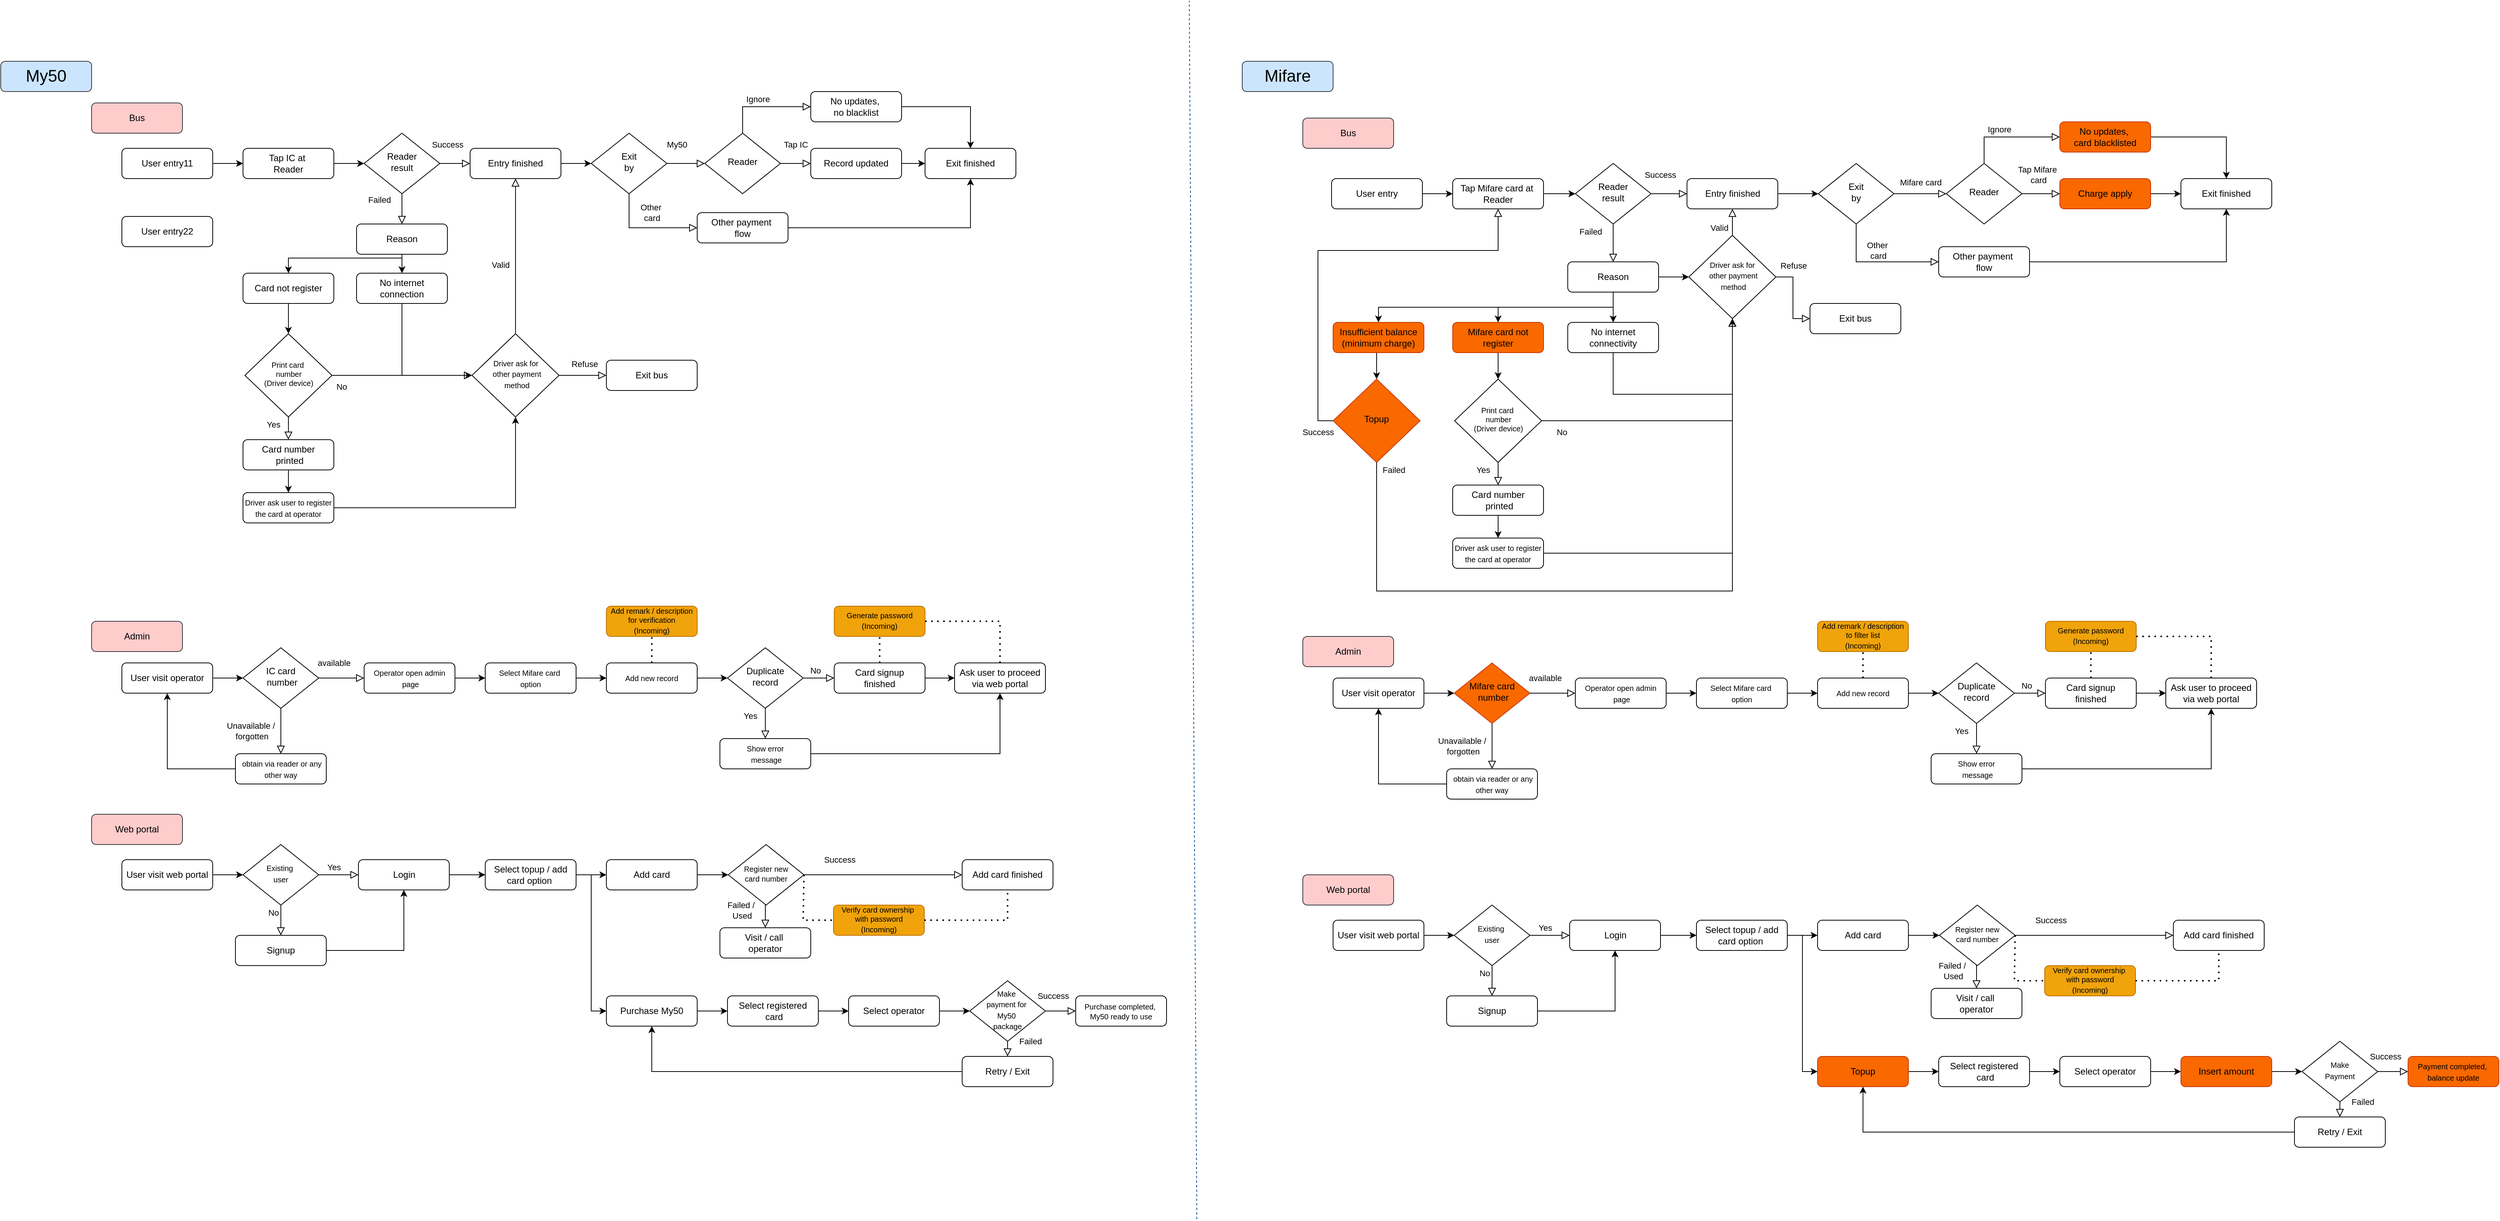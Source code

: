 <mxfile>
    <diagram id="C5RBs43oDa-KdzZeNtuy" name="Page-1">
        <mxGraphModel dx="1770" dy="906" grid="1" gridSize="10" guides="1" tooltips="1" connect="1" arrows="1" fold="1" page="1" pageScale="1" pageWidth="827" pageHeight="1169" math="0" shadow="0">
            <root>
                <mxCell id="WIyWlLk6GJQsqaUBKTNV-0"/>
                <mxCell id="WIyWlLk6GJQsqaUBKTNV-1" parent="WIyWlLk6GJQsqaUBKTNV-0"/>
                <mxCell id="-3ubcb10uqT-9w36BpGM-9" style="edgeStyle=orthogonalEdgeStyle;rounded=0;orthogonalLoop=1;jettySize=auto;html=1;exitX=1;exitY=0.5;exitDx=0;exitDy=0;entryX=0;entryY=0.5;entryDx=0;entryDy=0;" parent="WIyWlLk6GJQsqaUBKTNV-1" source="WIyWlLk6GJQsqaUBKTNV-3" target="-3ubcb10uqT-9w36BpGM-8" edge="1">
                    <mxGeometry relative="1" as="geometry"/>
                </mxCell>
                <mxCell id="WIyWlLk6GJQsqaUBKTNV-3" value="User entry11" style="rounded=1;whiteSpace=wrap;html=1;fontSize=12;glass=0;strokeWidth=1;shadow=0;" parent="WIyWlLk6GJQsqaUBKTNV-1" vertex="1">
                    <mxGeometry x="240" y="195" width="120" height="40" as="geometry"/>
                </mxCell>
                <mxCell id="-3ubcb10uqT-9w36BpGM-0" value="My50" style="rounded=1;whiteSpace=wrap;html=1;fontSize=22;glass=0;strokeWidth=1;shadow=0;fillColor=#cce5ff;strokeColor=#36393d;fontStyle=0" parent="WIyWlLk6GJQsqaUBKTNV-1" vertex="1">
                    <mxGeometry x="80" y="80" width="120" height="40" as="geometry"/>
                </mxCell>
                <mxCell id="-3ubcb10uqT-9w36BpGM-11" style="edgeStyle=orthogonalEdgeStyle;rounded=0;orthogonalLoop=1;jettySize=auto;html=1;exitX=1;exitY=0.5;exitDx=0;exitDy=0;entryX=0;entryY=0.5;entryDx=0;entryDy=0;" parent="WIyWlLk6GJQsqaUBKTNV-1" source="-3ubcb10uqT-9w36BpGM-8" target="-3ubcb10uqT-9w36BpGM-10" edge="1">
                    <mxGeometry relative="1" as="geometry"/>
                </mxCell>
                <mxCell id="-3ubcb10uqT-9w36BpGM-8" value="Tap IC at&amp;nbsp;&lt;div&gt;Reader&lt;/div&gt;" style="rounded=1;whiteSpace=wrap;html=1;fontSize=12;glass=0;strokeWidth=1;shadow=0;" parent="WIyWlLk6GJQsqaUBKTNV-1" vertex="1">
                    <mxGeometry x="400" y="195" width="120" height="40" as="geometry"/>
                </mxCell>
                <mxCell id="-3ubcb10uqT-9w36BpGM-10" value="Reader&lt;div&gt;result&lt;/div&gt;" style="rhombus;whiteSpace=wrap;html=1;shadow=0;fontFamily=Helvetica;fontSize=12;align=center;strokeWidth=1;spacing=6;spacingTop=-4;" parent="WIyWlLk6GJQsqaUBKTNV-1" vertex="1">
                    <mxGeometry x="560" y="175" width="100" height="80" as="geometry"/>
                </mxCell>
                <mxCell id="-3ubcb10uqT-9w36BpGM-13" value="Failed" style="rounded=0;html=1;jettySize=auto;orthogonalLoop=1;fontSize=11;endArrow=block;endFill=0;endSize=8;strokeWidth=1;shadow=0;labelBackgroundColor=none;edgeStyle=orthogonalEdgeStyle;exitX=0.5;exitY=1;exitDx=0;exitDy=0;entryX=0.5;entryY=0;entryDx=0;entryDy=0;" parent="WIyWlLk6GJQsqaUBKTNV-1" source="-3ubcb10uqT-9w36BpGM-10" target="IXN-DuYbI1Wshgag1WVO-0" edge="1">
                    <mxGeometry x="-0.6" y="-30" relative="1" as="geometry">
                        <mxPoint as="offset"/>
                        <mxPoint x="670" y="235" as="sourcePoint"/>
                        <mxPoint x="650" y="270" as="targetPoint"/>
                    </mxGeometry>
                </mxCell>
                <mxCell id="-3ubcb10uqT-9w36BpGM-14" value="&lt;div style=&quot;font-size: 10px;&quot;&gt;&lt;div style=&quot;&quot;&gt;&lt;font style=&quot;font-size: 10px;&quot;&gt;Print card&amp;nbsp;&lt;/font&gt;&lt;/div&gt;&lt;div style=&quot;&quot;&gt;&lt;font style=&quot;font-size: 10px;&quot;&gt;number&lt;/font&gt;&lt;/div&gt;&lt;div style=&quot;&quot;&gt;&lt;font style=&quot;font-size: 10px;&quot;&gt;(Driver device)&lt;/font&gt;&lt;/div&gt;&lt;/div&gt;" style="rhombus;whiteSpace=wrap;html=1;shadow=0;fontFamily=Helvetica;fontSize=12;align=center;strokeWidth=1;spacing=6;spacingTop=-4;" parent="WIyWlLk6GJQsqaUBKTNV-1" vertex="1">
                    <mxGeometry x="402.5" y="440" width="115" height="110" as="geometry"/>
                </mxCell>
                <mxCell id="-3ubcb10uqT-9w36BpGM-20" style="edgeStyle=orthogonalEdgeStyle;rounded=0;orthogonalLoop=1;jettySize=auto;html=1;exitX=1;exitY=0.5;exitDx=0;exitDy=0;entryX=0;entryY=0.5;entryDx=0;entryDy=0;" parent="WIyWlLk6GJQsqaUBKTNV-1" source="-3ubcb10uqT-9w36BpGM-15" target="-3ubcb10uqT-9w36BpGM-21" edge="1">
                    <mxGeometry relative="1" as="geometry">
                        <mxPoint x="860.0" y="215" as="targetPoint"/>
                    </mxGeometry>
                </mxCell>
                <mxCell id="-3ubcb10uqT-9w36BpGM-15" value="Entry finished" style="rounded=1;whiteSpace=wrap;html=1;fontSize=12;glass=0;strokeWidth=1;shadow=0;" parent="WIyWlLk6GJQsqaUBKTNV-1" vertex="1">
                    <mxGeometry x="700" y="195" width="120" height="40" as="geometry"/>
                </mxCell>
                <mxCell id="-3ubcb10uqT-9w36BpGM-16" value="Success" style="rounded=0;html=1;jettySize=auto;orthogonalLoop=1;fontSize=11;endArrow=block;endFill=0;endSize=8;strokeWidth=1;shadow=0;labelBackgroundColor=none;edgeStyle=orthogonalEdgeStyle;exitX=1;exitY=0.5;exitDx=0;exitDy=0;entryX=0;entryY=0.5;entryDx=0;entryDy=0;" parent="WIyWlLk6GJQsqaUBKTNV-1" source="-3ubcb10uqT-9w36BpGM-10" target="-3ubcb10uqT-9w36BpGM-15" edge="1">
                    <mxGeometry x="-0.5" y="25" relative="1" as="geometry">
                        <mxPoint as="offset"/>
                        <mxPoint x="680" y="230" as="sourcePoint"/>
                        <mxPoint x="680" y="255" as="targetPoint"/>
                    </mxGeometry>
                </mxCell>
                <mxCell id="-3ubcb10uqT-9w36BpGM-33" style="edgeStyle=orthogonalEdgeStyle;rounded=0;orthogonalLoop=1;jettySize=auto;html=1;exitX=0.5;exitY=1;exitDx=0;exitDy=0;entryX=0.5;entryY=0;entryDx=0;entryDy=0;" parent="WIyWlLk6GJQsqaUBKTNV-1" source="-3ubcb10uqT-9w36BpGM-17" target="-3ubcb10uqT-9w36BpGM-32" edge="1">
                    <mxGeometry relative="1" as="geometry"/>
                </mxCell>
                <mxCell id="-3ubcb10uqT-9w36BpGM-17" value="Card number&lt;div&gt;&amp;nbsp;printed&lt;/div&gt;" style="rounded=1;whiteSpace=wrap;html=1;fontSize=12;glass=0;strokeWidth=1;shadow=0;" parent="WIyWlLk6GJQsqaUBKTNV-1" vertex="1">
                    <mxGeometry x="400" y="580" width="120" height="40" as="geometry"/>
                </mxCell>
                <mxCell id="-3ubcb10uqT-9w36BpGM-21" value="Exit&lt;div&gt;by&lt;div&gt;&lt;/div&gt;&lt;/div&gt;" style="rhombus;whiteSpace=wrap;html=1;shadow=0;fontFamily=Helvetica;fontSize=12;align=center;strokeWidth=1;spacing=6;spacingTop=-4;" parent="WIyWlLk6GJQsqaUBKTNV-1" vertex="1">
                    <mxGeometry x="860" y="175" width="100" height="80" as="geometry"/>
                </mxCell>
                <mxCell id="-3ubcb10uqT-9w36BpGM-23" value="My50" style="rounded=0;html=1;jettySize=auto;orthogonalLoop=1;fontSize=11;endArrow=block;endFill=0;endSize=8;strokeWidth=1;shadow=0;labelBackgroundColor=none;edgeStyle=orthogonalEdgeStyle;exitX=1;exitY=0.5;exitDx=0;exitDy=0;entryX=0;entryY=0.5;entryDx=0;entryDy=0;" parent="WIyWlLk6GJQsqaUBKTNV-1" source="-3ubcb10uqT-9w36BpGM-21" target="-3ubcb10uqT-9w36BpGM-108" edge="1">
                    <mxGeometry x="-0.5" y="25" relative="1" as="geometry">
                        <mxPoint as="offset"/>
                        <mxPoint x="970" y="250" as="sourcePoint"/>
                        <mxPoint x="990" y="240" as="targetPoint"/>
                    </mxGeometry>
                </mxCell>
                <mxCell id="-3ubcb10uqT-9w36BpGM-24" value="Other&amp;nbsp;&lt;div&gt;card&lt;/div&gt;" style="rounded=0;html=1;jettySize=auto;orthogonalLoop=1;fontSize=11;endArrow=block;endFill=0;endSize=8;strokeWidth=1;shadow=0;labelBackgroundColor=none;edgeStyle=orthogonalEdgeStyle;exitX=0.5;exitY=1;exitDx=0;exitDy=0;entryX=0;entryY=0.5;entryDx=0;entryDy=0;" parent="WIyWlLk6GJQsqaUBKTNV-1" source="-3ubcb10uqT-9w36BpGM-21" target="-3ubcb10uqT-9w36BpGM-28" edge="1">
                    <mxGeometry x="0.111" y="20" relative="1" as="geometry">
                        <mxPoint as="offset"/>
                        <mxPoint x="880" y="300" as="sourcePoint"/>
                        <mxPoint x="910" y="300" as="targetPoint"/>
                    </mxGeometry>
                </mxCell>
                <mxCell id="-3ubcb10uqT-9w36BpGM-111" style="edgeStyle=orthogonalEdgeStyle;rounded=0;orthogonalLoop=1;jettySize=auto;html=1;exitX=1;exitY=0.5;exitDx=0;exitDy=0;entryX=0;entryY=0.5;entryDx=0;entryDy=0;" parent="WIyWlLk6GJQsqaUBKTNV-1" source="-3ubcb10uqT-9w36BpGM-25" target="-3ubcb10uqT-9w36BpGM-26" edge="1">
                    <mxGeometry relative="1" as="geometry"/>
                </mxCell>
                <mxCell id="-3ubcb10uqT-9w36BpGM-25" value="Record updated" style="rounded=1;whiteSpace=wrap;html=1;fontSize=12;glass=0;strokeWidth=1;shadow=0;" parent="WIyWlLk6GJQsqaUBKTNV-1" vertex="1">
                    <mxGeometry x="1150" y="195" width="120" height="40" as="geometry"/>
                </mxCell>
                <mxCell id="-3ubcb10uqT-9w36BpGM-26" value="Exit finished" style="rounded=1;whiteSpace=wrap;html=1;fontSize=12;glass=0;strokeWidth=1;shadow=0;" parent="WIyWlLk6GJQsqaUBKTNV-1" vertex="1">
                    <mxGeometry x="1301" y="195" width="120" height="40" as="geometry"/>
                </mxCell>
                <mxCell id="-3ubcb10uqT-9w36BpGM-29" style="edgeStyle=orthogonalEdgeStyle;rounded=0;orthogonalLoop=1;jettySize=auto;html=1;exitX=1;exitY=0.5;exitDx=0;exitDy=0;entryX=0.5;entryY=1;entryDx=0;entryDy=0;" parent="WIyWlLk6GJQsqaUBKTNV-1" source="-3ubcb10uqT-9w36BpGM-28" target="-3ubcb10uqT-9w36BpGM-26" edge="1">
                    <mxGeometry relative="1" as="geometry"/>
                </mxCell>
                <mxCell id="-3ubcb10uqT-9w36BpGM-28" value="Other payment&amp;nbsp;&lt;div&gt;flow&lt;/div&gt;" style="rounded=1;whiteSpace=wrap;html=1;fontSize=12;glass=0;strokeWidth=1;shadow=0;" parent="WIyWlLk6GJQsqaUBKTNV-1" vertex="1">
                    <mxGeometry x="1000" y="280" width="120" height="40" as="geometry"/>
                </mxCell>
                <mxCell id="-3ubcb10uqT-9w36BpGM-30" value="Yes" style="rounded=0;html=1;jettySize=auto;orthogonalLoop=1;fontSize=11;endArrow=block;endFill=0;endSize=8;strokeWidth=1;shadow=0;labelBackgroundColor=none;edgeStyle=orthogonalEdgeStyle;entryX=0.5;entryY=0;entryDx=0;entryDy=0;exitX=0.5;exitY=1;exitDx=0;exitDy=0;" parent="WIyWlLk6GJQsqaUBKTNV-1" source="-3ubcb10uqT-9w36BpGM-14" target="-3ubcb10uqT-9w36BpGM-17" edge="1">
                    <mxGeometry x="-0.333" y="-20" relative="1" as="geometry">
                        <mxPoint as="offset"/>
                        <mxPoint x="480" y="560" as="sourcePoint"/>
                        <mxPoint x="540" y="575" as="targetPoint"/>
                    </mxGeometry>
                </mxCell>
                <mxCell id="-3ubcb10uqT-9w36BpGM-31" value="&lt;span style=&quot;font-size: 10px;&quot;&gt;Driver ask for&lt;/span&gt;&lt;div&gt;&lt;span style=&quot;font-size: 10px;&quot;&gt;&amp;nbsp;other payment&lt;/span&gt;&lt;/div&gt;&lt;div&gt;&lt;span style=&quot;font-size: 10px;&quot;&gt;&amp;nbsp;method&lt;/span&gt;&lt;/div&gt;" style="rhombus;whiteSpace=wrap;html=1;shadow=0;fontFamily=Helvetica;fontSize=12;align=center;strokeWidth=1;spacing=6;spacingTop=-4;" parent="WIyWlLk6GJQsqaUBKTNV-1" vertex="1">
                    <mxGeometry x="702.5" y="440" width="115" height="110" as="geometry"/>
                </mxCell>
                <mxCell id="-3ubcb10uqT-9w36BpGM-35" style="edgeStyle=orthogonalEdgeStyle;rounded=0;orthogonalLoop=1;jettySize=auto;html=1;exitX=1;exitY=0.5;exitDx=0;exitDy=0;entryX=0.5;entryY=1;entryDx=0;entryDy=0;" parent="WIyWlLk6GJQsqaUBKTNV-1" source="-3ubcb10uqT-9w36BpGM-32" target="-3ubcb10uqT-9w36BpGM-31" edge="1">
                    <mxGeometry relative="1" as="geometry">
                        <mxPoint x="760" y="540" as="targetPoint"/>
                    </mxGeometry>
                </mxCell>
                <mxCell id="-3ubcb10uqT-9w36BpGM-32" value="&lt;font style=&quot;font-size: 10px;&quot;&gt;Driver ask user to register the card at operator&lt;/font&gt;" style="rounded=1;whiteSpace=wrap;html=1;fontSize=12;glass=0;strokeWidth=1;shadow=0;" parent="WIyWlLk6GJQsqaUBKTNV-1" vertex="1">
                    <mxGeometry x="400" y="650" width="120" height="40" as="geometry"/>
                </mxCell>
                <mxCell id="-3ubcb10uqT-9w36BpGM-36" value="No" style="rounded=0;html=1;jettySize=auto;orthogonalLoop=1;fontSize=11;endArrow=block;endFill=0;endSize=8;strokeWidth=1;shadow=0;labelBackgroundColor=none;edgeStyle=orthogonalEdgeStyle;exitX=1;exitY=0.5;exitDx=0;exitDy=0;entryX=0;entryY=0.5;entryDx=0;entryDy=0;" parent="WIyWlLk6GJQsqaUBKTNV-1" source="-3ubcb10uqT-9w36BpGM-14" target="-3ubcb10uqT-9w36BpGM-31" edge="1">
                    <mxGeometry x="-0.865" y="-15" relative="1" as="geometry">
                        <mxPoint as="offset"/>
                        <mxPoint x="667.5" y="485" as="sourcePoint"/>
                        <mxPoint x="700" y="485" as="targetPoint"/>
                    </mxGeometry>
                </mxCell>
                <mxCell id="-3ubcb10uqT-9w36BpGM-37" value="Valid" style="rounded=0;html=1;jettySize=auto;orthogonalLoop=1;fontSize=11;endArrow=block;endFill=0;endSize=8;strokeWidth=1;shadow=0;labelBackgroundColor=none;edgeStyle=orthogonalEdgeStyle;exitX=0.5;exitY=0;exitDx=0;exitDy=0;entryX=0.5;entryY=1;entryDx=0;entryDy=0;" parent="WIyWlLk6GJQsqaUBKTNV-1" source="-3ubcb10uqT-9w36BpGM-31" target="-3ubcb10uqT-9w36BpGM-15" edge="1">
                    <mxGeometry x="-0.111" y="20" relative="1" as="geometry">
                        <mxPoint as="offset"/>
                        <mxPoint x="690" y="255" as="sourcePoint"/>
                        <mxPoint x="727" y="255" as="targetPoint"/>
                    </mxGeometry>
                </mxCell>
                <mxCell id="-3ubcb10uqT-9w36BpGM-38" value="Exit bus" style="rounded=1;whiteSpace=wrap;html=1;fontSize=12;glass=0;strokeWidth=1;shadow=0;" parent="WIyWlLk6GJQsqaUBKTNV-1" vertex="1">
                    <mxGeometry x="880" y="475" width="120" height="40" as="geometry"/>
                </mxCell>
                <mxCell id="-3ubcb10uqT-9w36BpGM-39" value="Refuse" style="rounded=0;html=1;jettySize=auto;orthogonalLoop=1;fontSize=11;endArrow=block;endFill=0;endSize=8;strokeWidth=1;shadow=0;labelBackgroundColor=none;edgeStyle=orthogonalEdgeStyle;exitX=1;exitY=0.5;exitDx=0;exitDy=0;entryX=0;entryY=0.5;entryDx=0;entryDy=0;" parent="WIyWlLk6GJQsqaUBKTNV-1" source="-3ubcb10uqT-9w36BpGM-31" target="-3ubcb10uqT-9w36BpGM-38" edge="1">
                    <mxGeometry x="0.048" y="15" relative="1" as="geometry">
                        <mxPoint as="offset"/>
                        <mxPoint x="817.5" y="485" as="sourcePoint"/>
                        <mxPoint x="817.5" y="400" as="targetPoint"/>
                    </mxGeometry>
                </mxCell>
                <mxCell id="-3ubcb10uqT-9w36BpGM-43" style="edgeStyle=orthogonalEdgeStyle;rounded=0;orthogonalLoop=1;jettySize=auto;html=1;exitX=1;exitY=0.5;exitDx=0;exitDy=0;entryX=0;entryY=0.5;entryDx=0;entryDy=0;" parent="WIyWlLk6GJQsqaUBKTNV-1" source="-3ubcb10uqT-9w36BpGM-40" target="-3ubcb10uqT-9w36BpGM-42" edge="1">
                    <mxGeometry relative="1" as="geometry"/>
                </mxCell>
                <mxCell id="-3ubcb10uqT-9w36BpGM-40" value="User visit operator" style="rounded=1;whiteSpace=wrap;html=1;fontSize=12;glass=0;strokeWidth=1;shadow=0;" parent="WIyWlLk6GJQsqaUBKTNV-1" vertex="1">
                    <mxGeometry x="240" y="875" width="120" height="40" as="geometry"/>
                </mxCell>
                <mxCell id="-3ubcb10uqT-9w36BpGM-42" value="IC card&lt;div&gt;&amp;nbsp;number&lt;/div&gt;" style="rhombus;whiteSpace=wrap;html=1;shadow=0;fontFamily=Helvetica;fontSize=12;align=center;strokeWidth=1;spacing=6;spacingTop=-4;" parent="WIyWlLk6GJQsqaUBKTNV-1" vertex="1">
                    <mxGeometry x="400" y="855" width="100" height="80" as="geometry"/>
                </mxCell>
                <mxCell id="-3ubcb10uqT-9w36BpGM-50" style="edgeStyle=orthogonalEdgeStyle;rounded=0;orthogonalLoop=1;jettySize=auto;html=1;exitX=1;exitY=0.5;exitDx=0;exitDy=0;entryX=0;entryY=0.5;entryDx=0;entryDy=0;" parent="WIyWlLk6GJQsqaUBKTNV-1" source="-3ubcb10uqT-9w36BpGM-44" target="-3ubcb10uqT-9w36BpGM-49" edge="1">
                    <mxGeometry relative="1" as="geometry"/>
                </mxCell>
                <mxCell id="-3ubcb10uqT-9w36BpGM-44" value="&lt;font style=&quot;font-size: 10px;&quot;&gt;Operator open admin&lt;/font&gt;&lt;div&gt;&lt;font style=&quot;font-size: 10px;&quot;&gt;&amp;nbsp;page&lt;/font&gt;&lt;/div&gt;" style="rounded=1;whiteSpace=wrap;html=1;fontSize=12;glass=0;strokeWidth=1;shadow=0;" parent="WIyWlLk6GJQsqaUBKTNV-1" vertex="1">
                    <mxGeometry x="560" y="875" width="120" height="40" as="geometry"/>
                </mxCell>
                <mxCell id="-3ubcb10uqT-9w36BpGM-47" style="edgeStyle=orthogonalEdgeStyle;rounded=0;orthogonalLoop=1;jettySize=auto;html=1;exitX=0;exitY=0.5;exitDx=0;exitDy=0;entryX=0.5;entryY=1;entryDx=0;entryDy=0;" parent="WIyWlLk6GJQsqaUBKTNV-1" source="-3ubcb10uqT-9w36BpGM-45" target="-3ubcb10uqT-9w36BpGM-40" edge="1">
                    <mxGeometry relative="1" as="geometry"/>
                </mxCell>
                <mxCell id="-3ubcb10uqT-9w36BpGM-45" value="&lt;font style=&quot;font-size: 10px;&quot;&gt;&amp;nbsp;obtain via reader or any other way&lt;/font&gt;" style="rounded=1;whiteSpace=wrap;html=1;fontSize=12;glass=0;strokeWidth=1;shadow=0;" parent="WIyWlLk6GJQsqaUBKTNV-1" vertex="1">
                    <mxGeometry x="390" y="995" width="120" height="40" as="geometry"/>
                </mxCell>
                <mxCell id="-3ubcb10uqT-9w36BpGM-46" value="Unavailable /&lt;div&gt;&amp;nbsp;forgotten&lt;/div&gt;" style="rounded=0;html=1;jettySize=auto;orthogonalLoop=1;fontSize=11;endArrow=block;endFill=0;endSize=8;strokeWidth=1;shadow=0;labelBackgroundColor=none;edgeStyle=orthogonalEdgeStyle;exitX=0.5;exitY=1;exitDx=0;exitDy=0;entryX=0.5;entryY=0;entryDx=0;entryDy=0;" parent="WIyWlLk6GJQsqaUBKTNV-1" source="-3ubcb10uqT-9w36BpGM-42" target="-3ubcb10uqT-9w36BpGM-45" edge="1">
                    <mxGeometry y="-40" relative="1" as="geometry">
                        <mxPoint as="offset"/>
                        <mxPoint x="399.23" y="945" as="sourcePoint"/>
                        <mxPoint x="399.23" y="975" as="targetPoint"/>
                    </mxGeometry>
                </mxCell>
                <mxCell id="-3ubcb10uqT-9w36BpGM-48" value="available" style="rounded=0;html=1;jettySize=auto;orthogonalLoop=1;fontSize=11;endArrow=block;endFill=0;endSize=8;strokeWidth=1;shadow=0;labelBackgroundColor=none;edgeStyle=orthogonalEdgeStyle;exitX=1;exitY=0.5;exitDx=0;exitDy=0;entryX=0;entryY=0.5;entryDx=0;entryDy=0;" parent="WIyWlLk6GJQsqaUBKTNV-1" source="-3ubcb10uqT-9w36BpGM-42" target="-3ubcb10uqT-9w36BpGM-44" edge="1">
                    <mxGeometry x="-0.333" y="20" relative="1" as="geometry">
                        <mxPoint as="offset"/>
                        <mxPoint x="530" y="925" as="sourcePoint"/>
                        <mxPoint x="530" y="985" as="targetPoint"/>
                    </mxGeometry>
                </mxCell>
                <mxCell id="-3ubcb10uqT-9w36BpGM-70" style="edgeStyle=orthogonalEdgeStyle;rounded=0;orthogonalLoop=1;jettySize=auto;html=1;exitX=1;exitY=0.5;exitDx=0;exitDy=0;entryX=0;entryY=0.5;entryDx=0;entryDy=0;" parent="WIyWlLk6GJQsqaUBKTNV-1" source="-3ubcb10uqT-9w36BpGM-49" target="-3ubcb10uqT-9w36BpGM-69" edge="1">
                    <mxGeometry relative="1" as="geometry"/>
                </mxCell>
                <mxCell id="-3ubcb10uqT-9w36BpGM-49" value="&lt;span style=&quot;font-size: 10px;&quot;&gt;Select Mifare card&amp;nbsp;&lt;/span&gt;&lt;div&gt;&lt;span style=&quot;font-size: 10px;&quot;&gt;option&lt;/span&gt;&lt;/div&gt;" style="rounded=1;whiteSpace=wrap;html=1;fontSize=12;glass=0;strokeWidth=1;shadow=0;" parent="WIyWlLk6GJQsqaUBKTNV-1" vertex="1">
                    <mxGeometry x="720" y="875" width="120" height="40" as="geometry"/>
                </mxCell>
                <mxCell id="-3ubcb10uqT-9w36BpGM-79" style="edgeStyle=orthogonalEdgeStyle;rounded=0;orthogonalLoop=1;jettySize=auto;html=1;exitX=1;exitY=0.5;exitDx=0;exitDy=0;entryX=0;entryY=0.5;entryDx=0;entryDy=0;" parent="WIyWlLk6GJQsqaUBKTNV-1" source="-3ubcb10uqT-9w36BpGM-52" target="-3ubcb10uqT-9w36BpGM-80" edge="1">
                    <mxGeometry relative="1" as="geometry">
                        <mxPoint x="400" y="1155" as="targetPoint"/>
                    </mxGeometry>
                </mxCell>
                <mxCell id="-3ubcb10uqT-9w36BpGM-52" value="User visit web portal" style="rounded=1;whiteSpace=wrap;html=1;fontSize=12;glass=0;strokeWidth=1;shadow=0;" parent="WIyWlLk6GJQsqaUBKTNV-1" vertex="1">
                    <mxGeometry x="240" y="1135" width="120" height="40" as="geometry"/>
                </mxCell>
                <mxCell id="-3ubcb10uqT-9w36BpGM-53" value="&lt;div&gt;&lt;span style=&quot;background-color: initial; font-size: 10px;&quot;&gt;Register new&lt;/span&gt;&lt;br&gt;&lt;/div&gt;&lt;div style=&quot;font-size: 10px;&quot;&gt;&lt;font style=&quot;font-size: 10px;&quot;&gt;card number&lt;/font&gt;&lt;/div&gt;" style="rhombus;whiteSpace=wrap;html=1;shadow=0;fontFamily=Helvetica;fontSize=12;align=center;strokeWidth=1;spacing=6;spacingTop=-4;" parent="WIyWlLk6GJQsqaUBKTNV-1" vertex="1">
                    <mxGeometry x="1041" y="1115" width="100" height="80" as="geometry"/>
                </mxCell>
                <mxCell id="-3ubcb10uqT-9w36BpGM-56" value="Visit / call&amp;nbsp;&lt;div&gt;operator&lt;/div&gt;" style="rounded=1;whiteSpace=wrap;html=1;fontSize=12;glass=0;strokeWidth=1;shadow=0;" parent="WIyWlLk6GJQsqaUBKTNV-1" vertex="1">
                    <mxGeometry x="1030" y="1225" width="120" height="40" as="geometry"/>
                </mxCell>
                <mxCell id="-3ubcb10uqT-9w36BpGM-59" value="Failed /&amp;nbsp;&lt;div&gt;Used&lt;/div&gt;" style="rounded=0;html=1;jettySize=auto;orthogonalLoop=1;fontSize=11;endArrow=block;endFill=0;endSize=8;strokeWidth=1;shadow=0;labelBackgroundColor=none;edgeStyle=orthogonalEdgeStyle;exitX=0.5;exitY=1;exitDx=0;exitDy=0;entryX=0.5;entryY=0;entryDx=0;entryDy=0;" parent="WIyWlLk6GJQsqaUBKTNV-1" source="-3ubcb10uqT-9w36BpGM-53" target="-3ubcb10uqT-9w36BpGM-56" edge="1">
                    <mxGeometry x="-0.521" y="-31" relative="1" as="geometry">
                        <mxPoint as="offset"/>
                        <mxPoint x="1211" y="1155" as="sourcePoint"/>
                        <mxPoint x="1211" y="1215" as="targetPoint"/>
                    </mxGeometry>
                </mxCell>
                <mxCell id="-3ubcb10uqT-9w36BpGM-61" value="Add card finished" style="rounded=1;whiteSpace=wrap;html=1;fontSize=12;glass=0;strokeWidth=1;shadow=0;" parent="WIyWlLk6GJQsqaUBKTNV-1" vertex="1">
                    <mxGeometry x="1350" y="1135" width="120" height="40" as="geometry"/>
                </mxCell>
                <mxCell id="-3ubcb10uqT-9w36BpGM-62" value="Success" style="rounded=0;html=1;jettySize=auto;orthogonalLoop=1;fontSize=11;endArrow=block;endFill=0;endSize=8;strokeWidth=1;shadow=0;labelBackgroundColor=none;edgeStyle=orthogonalEdgeStyle;exitX=1;exitY=0.5;exitDx=0;exitDy=0;entryX=0;entryY=0.5;entryDx=0;entryDy=0;" parent="WIyWlLk6GJQsqaUBKTNV-1" source="-3ubcb10uqT-9w36BpGM-53" target="-3ubcb10uqT-9w36BpGM-61" edge="1">
                    <mxGeometry x="-0.55" y="20" relative="1" as="geometry">
                        <mxPoint as="offset"/>
                        <mxPoint x="1101" y="1215" as="sourcePoint"/>
                        <mxPoint x="1101" y="1255" as="targetPoint"/>
                    </mxGeometry>
                </mxCell>
                <mxCell id="-3ubcb10uqT-9w36BpGM-65" value="Duplicate&lt;div&gt;&lt;/div&gt;&lt;div&gt;record&lt;/div&gt;" style="rhombus;whiteSpace=wrap;html=1;shadow=0;fontFamily=Helvetica;fontSize=12;align=center;strokeWidth=1;spacing=6;spacingTop=-4;" parent="WIyWlLk6GJQsqaUBKTNV-1" vertex="1">
                    <mxGeometry x="1040" y="855" width="100" height="80" as="geometry"/>
                </mxCell>
                <mxCell id="-3ubcb10uqT-9w36BpGM-77" style="edgeStyle=orthogonalEdgeStyle;rounded=0;orthogonalLoop=1;jettySize=auto;html=1;exitX=1;exitY=0.5;exitDx=0;exitDy=0;entryX=0.5;entryY=1;entryDx=0;entryDy=0;" parent="WIyWlLk6GJQsqaUBKTNV-1" source="-3ubcb10uqT-9w36BpGM-67" target="-3ubcb10uqT-9w36BpGM-74" edge="1">
                    <mxGeometry relative="1" as="geometry"/>
                </mxCell>
                <mxCell id="-3ubcb10uqT-9w36BpGM-67" value="&lt;span style=&quot;font-size: 10px;&quot;&gt;Show error&lt;/span&gt;&lt;div&gt;&lt;span style=&quot;font-size: 10px;&quot;&gt;&amp;nbsp;message&lt;/span&gt;&lt;/div&gt;" style="rounded=1;whiteSpace=wrap;html=1;fontSize=12;glass=0;strokeWidth=1;shadow=0;" parent="WIyWlLk6GJQsqaUBKTNV-1" vertex="1">
                    <mxGeometry x="1030" y="975" width="120" height="40" as="geometry"/>
                </mxCell>
                <mxCell id="-3ubcb10uqT-9w36BpGM-68" value="Yes" style="rounded=0;html=1;jettySize=auto;orthogonalLoop=1;fontSize=11;endArrow=block;endFill=0;endSize=8;strokeWidth=1;shadow=0;labelBackgroundColor=none;edgeStyle=orthogonalEdgeStyle;exitX=0.5;exitY=1;exitDx=0;exitDy=0;entryX=0.5;entryY=0;entryDx=0;entryDy=0;" parent="WIyWlLk6GJQsqaUBKTNV-1" source="-3ubcb10uqT-9w36BpGM-65" target="-3ubcb10uqT-9w36BpGM-67" edge="1">
                    <mxGeometry x="-0.5" y="-20" relative="1" as="geometry">
                        <mxPoint as="offset"/>
                        <mxPoint x="1050" y="935" as="sourcePoint"/>
                        <mxPoint x="1050" y="995" as="targetPoint"/>
                    </mxGeometry>
                </mxCell>
                <mxCell id="-3ubcb10uqT-9w36BpGM-71" style="edgeStyle=orthogonalEdgeStyle;rounded=0;orthogonalLoop=1;jettySize=auto;html=1;exitX=1;exitY=0.5;exitDx=0;exitDy=0;entryX=0;entryY=0.5;entryDx=0;entryDy=0;" parent="WIyWlLk6GJQsqaUBKTNV-1" source="-3ubcb10uqT-9w36BpGM-69" target="-3ubcb10uqT-9w36BpGM-65" edge="1">
                    <mxGeometry relative="1" as="geometry"/>
                </mxCell>
                <mxCell id="-3ubcb10uqT-9w36BpGM-69" value="&lt;span style=&quot;font-size: 10px;&quot;&gt;Add new record&lt;/span&gt;" style="rounded=1;whiteSpace=wrap;html=1;fontSize=12;glass=0;strokeWidth=1;shadow=0;" parent="WIyWlLk6GJQsqaUBKTNV-1" vertex="1">
                    <mxGeometry x="880" y="875" width="120" height="40" as="geometry"/>
                </mxCell>
                <mxCell id="-3ubcb10uqT-9w36BpGM-76" style="edgeStyle=orthogonalEdgeStyle;rounded=0;orthogonalLoop=1;jettySize=auto;html=1;exitX=1;exitY=0.5;exitDx=0;exitDy=0;entryX=0;entryY=0.5;entryDx=0;entryDy=0;" parent="WIyWlLk6GJQsqaUBKTNV-1" source="-3ubcb10uqT-9w36BpGM-72" target="-3ubcb10uqT-9w36BpGM-74" edge="1">
                    <mxGeometry relative="1" as="geometry"/>
                </mxCell>
                <mxCell id="-3ubcb10uqT-9w36BpGM-72" value="Card signup&lt;div&gt;finished&lt;/div&gt;" style="rounded=1;whiteSpace=wrap;html=1;fontSize=12;glass=0;strokeWidth=1;shadow=0;" parent="WIyWlLk6GJQsqaUBKTNV-1" vertex="1">
                    <mxGeometry x="1181" y="875" width="120" height="40" as="geometry"/>
                </mxCell>
                <mxCell id="-3ubcb10uqT-9w36BpGM-74" value="Ask user to proceed via web portal" style="rounded=1;whiteSpace=wrap;html=1;fontSize=12;glass=0;strokeWidth=1;shadow=0;" parent="WIyWlLk6GJQsqaUBKTNV-1" vertex="1">
                    <mxGeometry x="1340" y="875" width="120" height="40" as="geometry"/>
                </mxCell>
                <mxCell id="-3ubcb10uqT-9w36BpGM-75" value="No" style="rounded=0;html=1;jettySize=auto;orthogonalLoop=1;fontSize=11;endArrow=block;endFill=0;endSize=8;strokeWidth=1;shadow=0;labelBackgroundColor=none;edgeStyle=orthogonalEdgeStyle;exitX=1;exitY=0.5;exitDx=0;exitDy=0;entryX=0;entryY=0.5;entryDx=0;entryDy=0;" parent="WIyWlLk6GJQsqaUBKTNV-1" source="-3ubcb10uqT-9w36BpGM-65" target="-3ubcb10uqT-9w36BpGM-72" edge="1">
                    <mxGeometry x="-0.25" y="10" relative="1" as="geometry">
                        <mxPoint as="offset"/>
                        <mxPoint x="1150" y="915" as="sourcePoint"/>
                        <mxPoint x="1150" y="955" as="targetPoint"/>
                    </mxGeometry>
                </mxCell>
                <mxCell id="-3ubcb10uqT-9w36BpGM-80" value="&lt;span style=&quot;font-size: 10px;&quot;&gt;Existing&amp;nbsp;&lt;/span&gt;&lt;div&gt;&lt;span style=&quot;font-size: 10px;&quot;&gt;user&lt;/span&gt;&lt;/div&gt;" style="rhombus;whiteSpace=wrap;html=1;shadow=0;fontFamily=Helvetica;fontSize=12;align=center;strokeWidth=1;spacing=6;spacingTop=-4;" parent="WIyWlLk6GJQsqaUBKTNV-1" vertex="1">
                    <mxGeometry x="400" y="1115" width="100" height="80" as="geometry"/>
                </mxCell>
                <mxCell id="-3ubcb10uqT-9w36BpGM-89" style="edgeStyle=orthogonalEdgeStyle;rounded=0;orthogonalLoop=1;jettySize=auto;html=1;exitX=1;exitY=0.5;exitDx=0;exitDy=0;entryX=0.5;entryY=1;entryDx=0;entryDy=0;" parent="WIyWlLk6GJQsqaUBKTNV-1" source="-3ubcb10uqT-9w36BpGM-81" target="-3ubcb10uqT-9w36BpGM-83" edge="1">
                    <mxGeometry relative="1" as="geometry"/>
                </mxCell>
                <mxCell id="-3ubcb10uqT-9w36BpGM-81" value="Signup" style="rounded=1;whiteSpace=wrap;html=1;fontSize=12;glass=0;strokeWidth=1;shadow=0;" parent="WIyWlLk6GJQsqaUBKTNV-1" vertex="1">
                    <mxGeometry x="390" y="1235" width="120" height="40" as="geometry"/>
                </mxCell>
                <mxCell id="-3ubcb10uqT-9w36BpGM-82" value="No" style="rounded=0;html=1;jettySize=auto;orthogonalLoop=1;fontSize=11;endArrow=block;endFill=0;endSize=8;strokeWidth=1;shadow=0;labelBackgroundColor=none;edgeStyle=orthogonalEdgeStyle;exitX=0.5;exitY=1;exitDx=0;exitDy=0;entryX=0.5;entryY=0;entryDx=0;entryDy=0;" parent="WIyWlLk6GJQsqaUBKTNV-1" source="-3ubcb10uqT-9w36BpGM-80" target="-3ubcb10uqT-9w36BpGM-81" edge="1">
                    <mxGeometry x="-0.5" y="-10" relative="1" as="geometry">
                        <mxPoint as="offset"/>
                        <mxPoint x="470" y="1195" as="sourcePoint"/>
                        <mxPoint x="470" y="1235" as="targetPoint"/>
                    </mxGeometry>
                </mxCell>
                <mxCell id="-3ubcb10uqT-9w36BpGM-87" style="edgeStyle=orthogonalEdgeStyle;rounded=0;orthogonalLoop=1;jettySize=auto;html=1;exitX=1;exitY=0.5;exitDx=0;exitDy=0;entryX=0;entryY=0.5;entryDx=0;entryDy=0;" parent="WIyWlLk6GJQsqaUBKTNV-1" source="-3ubcb10uqT-9w36BpGM-83" target="-3ubcb10uqT-9w36BpGM-86" edge="1">
                    <mxGeometry relative="1" as="geometry"/>
                </mxCell>
                <mxCell id="-3ubcb10uqT-9w36BpGM-83" value="Login" style="rounded=1;whiteSpace=wrap;html=1;fontSize=12;glass=0;strokeWidth=1;shadow=0;" parent="WIyWlLk6GJQsqaUBKTNV-1" vertex="1">
                    <mxGeometry x="552.5" y="1135" width="120" height="40" as="geometry"/>
                </mxCell>
                <mxCell id="-3ubcb10uqT-9w36BpGM-85" value="Yes" style="rounded=0;html=1;jettySize=auto;orthogonalLoop=1;fontSize=11;endArrow=block;endFill=0;endSize=8;strokeWidth=1;shadow=0;labelBackgroundColor=none;edgeStyle=orthogonalEdgeStyle;exitX=1;exitY=0.5;exitDx=0;exitDy=0;entryX=0;entryY=0.5;entryDx=0;entryDy=0;" parent="WIyWlLk6GJQsqaUBKTNV-1" source="-3ubcb10uqT-9w36BpGM-80" target="-3ubcb10uqT-9w36BpGM-83" edge="1">
                    <mxGeometry x="-0.238" y="10" relative="1" as="geometry">
                        <mxPoint as="offset"/>
                        <mxPoint x="460" y="1205" as="sourcePoint"/>
                        <mxPoint x="460" y="1245" as="targetPoint"/>
                    </mxGeometry>
                </mxCell>
                <mxCell id="-3ubcb10uqT-9w36BpGM-91" style="edgeStyle=orthogonalEdgeStyle;rounded=0;orthogonalLoop=1;jettySize=auto;html=1;exitX=1;exitY=0.5;exitDx=0;exitDy=0;entryX=0;entryY=0.5;entryDx=0;entryDy=0;" parent="WIyWlLk6GJQsqaUBKTNV-1" source="-3ubcb10uqT-9w36BpGM-86" target="-3ubcb10uqT-9w36BpGM-92" edge="1">
                    <mxGeometry relative="1" as="geometry">
                        <mxPoint x="880" y="1155" as="targetPoint"/>
                    </mxGeometry>
                </mxCell>
                <mxCell id="-3ubcb10uqT-9w36BpGM-96" style="edgeStyle=orthogonalEdgeStyle;rounded=0;orthogonalLoop=1;jettySize=auto;html=1;exitX=1;exitY=0.5;exitDx=0;exitDy=0;entryX=0;entryY=0.5;entryDx=0;entryDy=0;" parent="WIyWlLk6GJQsqaUBKTNV-1" source="-3ubcb10uqT-9w36BpGM-86" target="-3ubcb10uqT-9w36BpGM-95" edge="1">
                    <mxGeometry relative="1" as="geometry"/>
                </mxCell>
                <mxCell id="-3ubcb10uqT-9w36BpGM-86" value="Select topup / add card option&amp;nbsp;" style="rounded=1;whiteSpace=wrap;html=1;fontSize=12;glass=0;strokeWidth=1;shadow=0;" parent="WIyWlLk6GJQsqaUBKTNV-1" vertex="1">
                    <mxGeometry x="720" y="1135" width="120" height="40" as="geometry"/>
                </mxCell>
                <mxCell id="-3ubcb10uqT-9w36BpGM-94" style="edgeStyle=orthogonalEdgeStyle;rounded=0;orthogonalLoop=1;jettySize=auto;html=1;exitX=1;exitY=0.5;exitDx=0;exitDy=0;entryX=0;entryY=0.5;entryDx=0;entryDy=0;" parent="WIyWlLk6GJQsqaUBKTNV-1" source="-3ubcb10uqT-9w36BpGM-92" target="-3ubcb10uqT-9w36BpGM-53" edge="1">
                    <mxGeometry relative="1" as="geometry"/>
                </mxCell>
                <mxCell id="-3ubcb10uqT-9w36BpGM-92" value="Add card" style="rounded=1;whiteSpace=wrap;html=1;fontSize=12;glass=0;strokeWidth=1;shadow=0;" parent="WIyWlLk6GJQsqaUBKTNV-1" vertex="1">
                    <mxGeometry x="880" y="1135" width="120" height="40" as="geometry"/>
                </mxCell>
                <mxCell id="-3ubcb10uqT-9w36BpGM-98" style="edgeStyle=orthogonalEdgeStyle;rounded=0;orthogonalLoop=1;jettySize=auto;html=1;exitX=1;exitY=0.5;exitDx=0;exitDy=0;entryX=0;entryY=0.5;entryDx=0;entryDy=0;" parent="WIyWlLk6GJQsqaUBKTNV-1" source="-3ubcb10uqT-9w36BpGM-95" target="-3ubcb10uqT-9w36BpGM-99" edge="1">
                    <mxGeometry relative="1" as="geometry">
                        <mxPoint x="1040" y="1335" as="targetPoint"/>
                    </mxGeometry>
                </mxCell>
                <mxCell id="-3ubcb10uqT-9w36BpGM-95" value="Purchase My50" style="rounded=1;whiteSpace=wrap;html=1;fontSize=12;glass=0;strokeWidth=1;shadow=0;" parent="WIyWlLk6GJQsqaUBKTNV-1" vertex="1">
                    <mxGeometry x="880" y="1315" width="120" height="40" as="geometry"/>
                </mxCell>
                <mxCell id="-3ubcb10uqT-9w36BpGM-117" style="edgeStyle=orthogonalEdgeStyle;rounded=0;orthogonalLoop=1;jettySize=auto;html=1;exitX=1;exitY=0.5;exitDx=0;exitDy=0;entryX=0;entryY=0.5;entryDx=0;entryDy=0;" parent="WIyWlLk6GJQsqaUBKTNV-1" source="-3ubcb10uqT-9w36BpGM-99" target="-3ubcb10uqT-9w36BpGM-118" edge="1">
                    <mxGeometry relative="1" as="geometry"/>
                </mxCell>
                <mxCell id="-3ubcb10uqT-9w36BpGM-99" value="Select registered&lt;div&gt;&amp;nbsp;card&lt;/div&gt;" style="rounded=1;whiteSpace=wrap;html=1;fontSize=12;glass=0;strokeWidth=1;shadow=0;" parent="WIyWlLk6GJQsqaUBKTNV-1" vertex="1">
                    <mxGeometry x="1040" y="1315" width="120" height="40" as="geometry"/>
                </mxCell>
                <mxCell id="-3ubcb10uqT-9w36BpGM-101" value="&lt;div&gt;&lt;span style=&quot;font-size: 10px;&quot;&gt;Make&amp;nbsp;&lt;/span&gt;&lt;/div&gt;&lt;div&gt;&lt;span style=&quot;font-size: 10px;&quot;&gt;payment for&amp;nbsp;&lt;/span&gt;&lt;/div&gt;&lt;div&gt;&lt;span style=&quot;font-size: 10px;&quot;&gt;My50&amp;nbsp;&lt;/span&gt;&lt;/div&gt;&lt;div&gt;&lt;span style=&quot;font-size: 10px;&quot;&gt;package&lt;/span&gt;&lt;/div&gt;" style="rhombus;whiteSpace=wrap;html=1;shadow=0;fontFamily=Helvetica;fontSize=12;align=center;strokeWidth=1;spacing=6;spacingTop=-4;" parent="WIyWlLk6GJQsqaUBKTNV-1" vertex="1">
                    <mxGeometry x="1360" y="1295" width="100" height="80" as="geometry"/>
                </mxCell>
                <mxCell id="-3ubcb10uqT-9w36BpGM-103" value="&lt;font style=&quot;font-size: 10px;&quot;&gt;Purchase&amp;nbsp;&lt;/font&gt;&lt;span style=&quot;font-size: 10px; background-color: initial;&quot;&gt;completed,&amp;nbsp;&lt;/span&gt;&lt;div style=&quot;font-size: 10px;&quot;&gt;&lt;font style=&quot;font-size: 10px;&quot;&gt;My50 ready to use&lt;/font&gt;&lt;/div&gt;" style="rounded=1;whiteSpace=wrap;html=1;fontSize=12;glass=0;strokeWidth=1;shadow=0;" parent="WIyWlLk6GJQsqaUBKTNV-1" vertex="1">
                    <mxGeometry x="1500" y="1315" width="120" height="40" as="geometry"/>
                </mxCell>
                <mxCell id="-3ubcb10uqT-9w36BpGM-104" value="Success" style="rounded=0;html=1;jettySize=auto;orthogonalLoop=1;fontSize=11;endArrow=block;endFill=0;endSize=8;strokeWidth=1;shadow=0;labelBackgroundColor=none;edgeStyle=orthogonalEdgeStyle;exitX=1;exitY=0.5;exitDx=0;exitDy=0;entryX=0;entryY=0.5;entryDx=0;entryDy=0;" parent="WIyWlLk6GJQsqaUBKTNV-1" source="-3ubcb10uqT-9w36BpGM-101" target="-3ubcb10uqT-9w36BpGM-103" edge="1">
                    <mxGeometry x="-0.5" y="20" relative="1" as="geometry">
                        <mxPoint as="offset"/>
                        <mxPoint x="1470" y="1295" as="sourcePoint"/>
                        <mxPoint x="1510" y="1295" as="targetPoint"/>
                    </mxGeometry>
                </mxCell>
                <mxCell id="IXN-DuYbI1Wshgag1WVO-117" style="edgeStyle=orthogonalEdgeStyle;rounded=0;orthogonalLoop=1;jettySize=auto;html=1;exitX=0;exitY=0.5;exitDx=0;exitDy=0;entryX=0.5;entryY=1;entryDx=0;entryDy=0;" parent="WIyWlLk6GJQsqaUBKTNV-1" source="-3ubcb10uqT-9w36BpGM-105" target="-3ubcb10uqT-9w36BpGM-95" edge="1">
                    <mxGeometry relative="1" as="geometry"/>
                </mxCell>
                <mxCell id="-3ubcb10uqT-9w36BpGM-105" value="Retry / Exit" style="rounded=1;whiteSpace=wrap;html=1;fontSize=12;glass=0;strokeWidth=1;shadow=0;" parent="WIyWlLk6GJQsqaUBKTNV-1" vertex="1">
                    <mxGeometry x="1350" y="1395" width="120" height="40" as="geometry"/>
                </mxCell>
                <mxCell id="-3ubcb10uqT-9w36BpGM-106" value="Failed" style="rounded=0;html=1;jettySize=auto;orthogonalLoop=1;fontSize=11;endArrow=block;endFill=0;endSize=8;strokeWidth=1;shadow=0;labelBackgroundColor=none;edgeStyle=orthogonalEdgeStyle;entryX=0.5;entryY=0;entryDx=0;entryDy=0;exitX=0.5;exitY=1;exitDx=0;exitDy=0;" parent="WIyWlLk6GJQsqaUBKTNV-1" source="-3ubcb10uqT-9w36BpGM-101" target="-3ubcb10uqT-9w36BpGM-105" edge="1">
                    <mxGeometry x="-1" y="30" relative="1" as="geometry">
                        <mxPoint as="offset"/>
                        <mxPoint x="1380" y="1365" as="sourcePoint"/>
                        <mxPoint x="1380" y="1385" as="targetPoint"/>
                    </mxGeometry>
                </mxCell>
                <mxCell id="-3ubcb10uqT-9w36BpGM-107" value="Bus" style="rounded=1;whiteSpace=wrap;html=1;fontSize=12;glass=0;strokeWidth=1;shadow=0;fillColor=#ffcccc;strokeColor=#36393d;" parent="WIyWlLk6GJQsqaUBKTNV-1" vertex="1">
                    <mxGeometry x="200" y="135" width="120" height="40" as="geometry"/>
                </mxCell>
                <mxCell id="-3ubcb10uqT-9w36BpGM-108" value="Reader&lt;div&gt;&lt;/div&gt;" style="rhombus;whiteSpace=wrap;html=1;shadow=0;fontFamily=Helvetica;fontSize=12;align=center;strokeWidth=1;spacing=6;spacingTop=-4;" parent="WIyWlLk6GJQsqaUBKTNV-1" vertex="1">
                    <mxGeometry x="1010" y="175" width="100" height="80" as="geometry"/>
                </mxCell>
                <mxCell id="-3ubcb10uqT-9w36BpGM-109" value="Tap IC" style="rounded=0;html=1;jettySize=auto;orthogonalLoop=1;fontSize=11;endArrow=block;endFill=0;endSize=8;strokeWidth=1;shadow=0;labelBackgroundColor=none;edgeStyle=orthogonalEdgeStyle;exitX=1;exitY=0.5;exitDx=0;exitDy=0;entryX=0;entryY=0.5;entryDx=0;entryDy=0;" parent="WIyWlLk6GJQsqaUBKTNV-1" source="-3ubcb10uqT-9w36BpGM-108" target="-3ubcb10uqT-9w36BpGM-25" edge="1">
                    <mxGeometry y="25" relative="1" as="geometry">
                        <mxPoint as="offset"/>
                        <mxPoint x="1110" y="154.58" as="sourcePoint"/>
                        <mxPoint x="1160" y="160" as="targetPoint"/>
                    </mxGeometry>
                </mxCell>
                <mxCell id="-3ubcb10uqT-9w36BpGM-114" style="edgeStyle=orthogonalEdgeStyle;rounded=0;orthogonalLoop=1;jettySize=auto;html=1;exitX=1;exitY=0.5;exitDx=0;exitDy=0;entryX=0.5;entryY=0;entryDx=0;entryDy=0;" parent="WIyWlLk6GJQsqaUBKTNV-1" source="-3ubcb10uqT-9w36BpGM-112" target="-3ubcb10uqT-9w36BpGM-26" edge="1">
                    <mxGeometry relative="1" as="geometry"/>
                </mxCell>
                <mxCell id="-3ubcb10uqT-9w36BpGM-112" value="No updates,&amp;nbsp;&lt;div&gt;no blacklist&lt;/div&gt;" style="rounded=1;whiteSpace=wrap;html=1;fontSize=12;glass=0;strokeWidth=1;shadow=0;" parent="WIyWlLk6GJQsqaUBKTNV-1" vertex="1">
                    <mxGeometry x="1150" y="120" width="120" height="40" as="geometry"/>
                </mxCell>
                <mxCell id="-3ubcb10uqT-9w36BpGM-113" value="Ignore" style="rounded=0;html=1;jettySize=auto;orthogonalLoop=1;fontSize=11;endArrow=block;endFill=0;endSize=8;strokeWidth=1;shadow=0;labelBackgroundColor=none;edgeStyle=orthogonalEdgeStyle;exitX=0.5;exitY=0;exitDx=0;exitDy=0;entryX=0;entryY=0.5;entryDx=0;entryDy=0;" parent="WIyWlLk6GJQsqaUBKTNV-1" source="-3ubcb10uqT-9w36BpGM-108" target="-3ubcb10uqT-9w36BpGM-112" edge="1">
                    <mxGeometry x="-0.12" y="10" relative="1" as="geometry">
                        <mxPoint as="offset"/>
                        <mxPoint x="1120" y="225" as="sourcePoint"/>
                        <mxPoint x="1160" y="225" as="targetPoint"/>
                    </mxGeometry>
                </mxCell>
                <mxCell id="-3ubcb10uqT-9w36BpGM-115" value="Admin" style="rounded=1;whiteSpace=wrap;html=1;fontSize=12;glass=0;strokeWidth=1;shadow=0;fillColor=#ffcccc;strokeColor=#36393d;" parent="WIyWlLk6GJQsqaUBKTNV-1" vertex="1">
                    <mxGeometry x="200" y="820" width="120" height="40" as="geometry"/>
                </mxCell>
                <mxCell id="-3ubcb10uqT-9w36BpGM-116" value="Web portal" style="rounded=1;whiteSpace=wrap;html=1;fontSize=12;glass=0;strokeWidth=1;shadow=0;fillColor=#ffcccc;strokeColor=#36393d;" parent="WIyWlLk6GJQsqaUBKTNV-1" vertex="1">
                    <mxGeometry x="200" y="1075" width="120" height="40" as="geometry"/>
                </mxCell>
                <mxCell id="-3ubcb10uqT-9w36BpGM-119" style="edgeStyle=orthogonalEdgeStyle;rounded=0;orthogonalLoop=1;jettySize=auto;html=1;exitX=1;exitY=0.5;exitDx=0;exitDy=0;entryX=0;entryY=0.5;entryDx=0;entryDy=0;" parent="WIyWlLk6GJQsqaUBKTNV-1" source="-3ubcb10uqT-9w36BpGM-118" target="-3ubcb10uqT-9w36BpGM-101" edge="1">
                    <mxGeometry relative="1" as="geometry"/>
                </mxCell>
                <mxCell id="-3ubcb10uqT-9w36BpGM-118" value="Select operator" style="rounded=1;whiteSpace=wrap;html=1;fontSize=12;glass=0;strokeWidth=1;shadow=0;" parent="WIyWlLk6GJQsqaUBKTNV-1" vertex="1">
                    <mxGeometry x="1200" y="1315" width="120" height="40" as="geometry"/>
                </mxCell>
                <mxCell id="-3ubcb10uqT-9w36BpGM-120" value="Mifare" style="rounded=1;whiteSpace=wrap;html=1;fontSize=22;glass=0;strokeWidth=1;shadow=0;fillColor=#cce5ff;strokeColor=#36393d;fontStyle=0" parent="WIyWlLk6GJQsqaUBKTNV-1" vertex="1">
                    <mxGeometry x="1720" y="80" width="120" height="40" as="geometry"/>
                </mxCell>
                <mxCell id="-3ubcb10uqT-9w36BpGM-121" value="Bus" style="rounded=1;whiteSpace=wrap;html=1;fontSize=12;glass=0;strokeWidth=1;shadow=0;fillColor=#ffcccc;strokeColor=#36393d;" parent="WIyWlLk6GJQsqaUBKTNV-1" vertex="1">
                    <mxGeometry x="1800" y="155" width="120" height="40" as="geometry"/>
                </mxCell>
                <mxCell id="-3ubcb10uqT-9w36BpGM-122" style="edgeStyle=orthogonalEdgeStyle;rounded=0;orthogonalLoop=1;jettySize=auto;html=1;exitX=1;exitY=0.5;exitDx=0;exitDy=0;entryX=0;entryY=0.5;entryDx=0;entryDy=0;" parent="WIyWlLk6GJQsqaUBKTNV-1" source="-3ubcb10uqT-9w36BpGM-123" target="-3ubcb10uqT-9w36BpGM-125" edge="1">
                    <mxGeometry relative="1" as="geometry"/>
                </mxCell>
                <mxCell id="-3ubcb10uqT-9w36BpGM-123" value="User entry" style="rounded=1;whiteSpace=wrap;html=1;fontSize=12;glass=0;strokeWidth=1;shadow=0;" parent="WIyWlLk6GJQsqaUBKTNV-1" vertex="1">
                    <mxGeometry x="1838" y="235" width="120" height="40" as="geometry"/>
                </mxCell>
                <mxCell id="-3ubcb10uqT-9w36BpGM-124" style="edgeStyle=orthogonalEdgeStyle;rounded=0;orthogonalLoop=1;jettySize=auto;html=1;exitX=1;exitY=0.5;exitDx=0;exitDy=0;entryX=0;entryY=0.5;entryDx=0;entryDy=0;" parent="WIyWlLk6GJQsqaUBKTNV-1" source="-3ubcb10uqT-9w36BpGM-125" target="-3ubcb10uqT-9w36BpGM-128" edge="1">
                    <mxGeometry relative="1" as="geometry">
                        <mxPoint x="2158" y="255" as="targetPoint"/>
                    </mxGeometry>
                </mxCell>
                <mxCell id="-3ubcb10uqT-9w36BpGM-125" value="Tap Mifare card at&amp;nbsp;&lt;div&gt;Reader&lt;/div&gt;" style="rounded=1;whiteSpace=wrap;html=1;fontSize=12;glass=0;strokeWidth=1;shadow=0;" parent="WIyWlLk6GJQsqaUBKTNV-1" vertex="1">
                    <mxGeometry x="1998" y="235" width="120" height="40" as="geometry"/>
                </mxCell>
                <mxCell id="-3ubcb10uqT-9w36BpGM-126" value="Failed" style="rounded=0;html=1;jettySize=auto;orthogonalLoop=1;fontSize=11;endArrow=block;endFill=0;endSize=8;strokeWidth=1;shadow=0;labelBackgroundColor=none;edgeStyle=orthogonalEdgeStyle;exitX=0.5;exitY=1;exitDx=0;exitDy=0;entryX=0.5;entryY=0;entryDx=0;entryDy=0;" parent="WIyWlLk6GJQsqaUBKTNV-1" source="-3ubcb10uqT-9w36BpGM-128" target="-3ubcb10uqT-9w36BpGM-131" edge="1">
                    <mxGeometry x="-0.6" y="-30" relative="1" as="geometry">
                        <mxPoint as="offset"/>
                        <mxPoint x="2220" y="340" as="sourcePoint"/>
                        <mxPoint x="2210" y="320" as="targetPoint"/>
                    </mxGeometry>
                </mxCell>
                <mxCell id="-3ubcb10uqT-9w36BpGM-127" value="Success" style="rounded=0;html=1;jettySize=auto;orthogonalLoop=1;fontSize=11;endArrow=block;endFill=0;endSize=8;strokeWidth=1;shadow=0;labelBackgroundColor=none;edgeStyle=orthogonalEdgeStyle;exitX=1;exitY=0.5;exitDx=0;exitDy=0;entryX=0;entryY=0.5;entryDx=0;entryDy=0;" parent="WIyWlLk6GJQsqaUBKTNV-1" source="-3ubcb10uqT-9w36BpGM-128" target="-3ubcb10uqT-9w36BpGM-147" edge="1">
                    <mxGeometry x="-0.5" y="25" relative="1" as="geometry">
                        <mxPoint as="offset"/>
                        <mxPoint x="2258" y="255" as="sourcePoint"/>
                        <mxPoint x="2298" y="255" as="targetPoint"/>
                    </mxGeometry>
                </mxCell>
                <mxCell id="-3ubcb10uqT-9w36BpGM-128" value="Reader&lt;div&gt;result&lt;/div&gt;" style="rhombus;whiteSpace=wrap;html=1;shadow=0;fontFamily=Helvetica;fontSize=12;align=center;strokeWidth=1;spacing=6;spacingTop=-4;" parent="WIyWlLk6GJQsqaUBKTNV-1" vertex="1">
                    <mxGeometry x="2160" y="215" width="100" height="80" as="geometry"/>
                </mxCell>
                <mxCell id="-3ubcb10uqT-9w36BpGM-135" style="edgeStyle=orthogonalEdgeStyle;rounded=0;orthogonalLoop=1;jettySize=auto;html=1;exitX=1;exitY=0.5;exitDx=0;exitDy=0;entryX=0;entryY=0.5;entryDx=0;entryDy=0;" parent="WIyWlLk6GJQsqaUBKTNV-1" source="-3ubcb10uqT-9w36BpGM-131" target="-3ubcb10uqT-9w36BpGM-134" edge="1">
                    <mxGeometry relative="1" as="geometry"/>
                </mxCell>
                <mxCell id="-3ubcb10uqT-9w36BpGM-136" style="edgeStyle=orthogonalEdgeStyle;rounded=0;orthogonalLoop=1;jettySize=auto;html=1;exitX=0.5;exitY=1;exitDx=0;exitDy=0;entryX=0.5;entryY=0;entryDx=0;entryDy=0;" parent="WIyWlLk6GJQsqaUBKTNV-1" source="-3ubcb10uqT-9w36BpGM-131" target="-3ubcb10uqT-9w36BpGM-133" edge="1">
                    <mxGeometry relative="1" as="geometry"/>
                </mxCell>
                <mxCell id="-3ubcb10uqT-9w36BpGM-138" style="edgeStyle=orthogonalEdgeStyle;rounded=0;orthogonalLoop=1;jettySize=auto;html=1;exitX=0.5;exitY=1;exitDx=0;exitDy=0;entryX=0.5;entryY=0;entryDx=0;entryDy=0;" parent="WIyWlLk6GJQsqaUBKTNV-1" source="-3ubcb10uqT-9w36BpGM-131" target="-3ubcb10uqT-9w36BpGM-137" edge="1">
                    <mxGeometry relative="1" as="geometry"/>
                </mxCell>
                <mxCell id="-3ubcb10uqT-9w36BpGM-140" style="edgeStyle=orthogonalEdgeStyle;rounded=0;orthogonalLoop=1;jettySize=auto;html=1;exitX=0.5;exitY=1;exitDx=0;exitDy=0;entryX=0.5;entryY=0;entryDx=0;entryDy=0;" parent="WIyWlLk6GJQsqaUBKTNV-1" source="-3ubcb10uqT-9w36BpGM-131" target="-3ubcb10uqT-9w36BpGM-139" edge="1">
                    <mxGeometry relative="1" as="geometry"/>
                </mxCell>
                <mxCell id="-3ubcb10uqT-9w36BpGM-131" value="Reason" style="rounded=1;whiteSpace=wrap;html=1;fontSize=12;glass=0;strokeWidth=1;shadow=0;" parent="WIyWlLk6GJQsqaUBKTNV-1" vertex="1">
                    <mxGeometry x="2150" y="345" width="120" height="40" as="geometry"/>
                </mxCell>
                <mxCell id="IXN-DuYbI1Wshgag1WVO-17" style="edgeStyle=orthogonalEdgeStyle;rounded=0;orthogonalLoop=1;jettySize=auto;html=1;exitX=0.5;exitY=1;exitDx=0;exitDy=0;entryX=0.5;entryY=1;entryDx=0;entryDy=0;" parent="WIyWlLk6GJQsqaUBKTNV-1" source="-3ubcb10uqT-9w36BpGM-133" target="-3ubcb10uqT-9w36BpGM-134" edge="1">
                    <mxGeometry relative="1" as="geometry">
                        <Array as="points">
                            <mxPoint x="2210" y="520"/>
                            <mxPoint x="2368" y="520"/>
                        </Array>
                    </mxGeometry>
                </mxCell>
                <mxCell id="-3ubcb10uqT-9w36BpGM-133" value="No internet connectivity" style="rounded=1;whiteSpace=wrap;html=1;fontSize=12;glass=0;strokeWidth=1;shadow=0;" parent="WIyWlLk6GJQsqaUBKTNV-1" vertex="1">
                    <mxGeometry x="2150" y="425" width="120" height="40" as="geometry"/>
                </mxCell>
                <mxCell id="-3ubcb10uqT-9w36BpGM-134" value="&lt;span style=&quot;font-size: 10px;&quot;&gt;Driver ask for&lt;/span&gt;&lt;div&gt;&lt;span style=&quot;font-size: 10px;&quot;&gt;&amp;nbsp;other payment&lt;/span&gt;&lt;/div&gt;&lt;div&gt;&lt;span style=&quot;font-size: 10px;&quot;&gt;&amp;nbsp;method&lt;/span&gt;&lt;/div&gt;" style="rhombus;whiteSpace=wrap;html=1;shadow=0;fontFamily=Helvetica;fontSize=12;align=center;strokeWidth=1;spacing=6;spacingTop=-4;" parent="WIyWlLk6GJQsqaUBKTNV-1" vertex="1">
                    <mxGeometry x="2310" y="310" width="115" height="110" as="geometry"/>
                </mxCell>
                <mxCell id="-3ubcb10uqT-9w36BpGM-144" style="edgeStyle=orthogonalEdgeStyle;rounded=0;orthogonalLoop=1;jettySize=auto;html=1;exitX=0.5;exitY=1;exitDx=0;exitDy=0;entryX=0.5;entryY=0;entryDx=0;entryDy=0;" parent="WIyWlLk6GJQsqaUBKTNV-1" source="-3ubcb10uqT-9w36BpGM-137" target="IXN-DuYbI1Wshgag1WVO-11" edge="1">
                    <mxGeometry relative="1" as="geometry">
                        <mxPoint x="2058" y="485" as="targetPoint"/>
                    </mxGeometry>
                </mxCell>
                <mxCell id="-3ubcb10uqT-9w36BpGM-137" value="Mifare card not register" style="rounded=1;whiteSpace=wrap;html=1;fontSize=12;glass=0;strokeWidth=1;shadow=0;fillColor=#fa6800;fontColor=#000000;strokeColor=#C73500;" parent="WIyWlLk6GJQsqaUBKTNV-1" vertex="1">
                    <mxGeometry x="1998" y="425" width="120" height="40" as="geometry"/>
                </mxCell>
                <mxCell id="-3ubcb10uqT-9w36BpGM-142" style="edgeStyle=orthogonalEdgeStyle;rounded=0;orthogonalLoop=1;jettySize=auto;html=1;exitX=0.5;exitY=1;exitDx=0;exitDy=0;entryX=0.5;entryY=0;entryDx=0;entryDy=0;" parent="WIyWlLk6GJQsqaUBKTNV-1" source="-3ubcb10uqT-9w36BpGM-139" target="IXN-DuYbI1Wshgag1WVO-19" edge="1">
                    <mxGeometry relative="1" as="geometry">
                        <mxPoint x="1898" y="485" as="targetPoint"/>
                    </mxGeometry>
                </mxCell>
                <mxCell id="-3ubcb10uqT-9w36BpGM-139" value="Insufficient balance&lt;br&gt;&lt;span style=&quot;background-color: initial;&quot;&gt;(minimum charge)&lt;/span&gt;" style="rounded=1;whiteSpace=wrap;html=1;fontSize=12;glass=0;strokeWidth=1;shadow=0;fillColor=#fa6800;fontColor=#000000;strokeColor=#C73500;" parent="WIyWlLk6GJQsqaUBKTNV-1" vertex="1">
                    <mxGeometry x="1840" y="425" width="120" height="40" as="geometry"/>
                </mxCell>
                <mxCell id="-3ubcb10uqT-9w36BpGM-152" style="edgeStyle=orthogonalEdgeStyle;rounded=0;orthogonalLoop=1;jettySize=auto;html=1;exitX=1;exitY=0.5;exitDx=0;exitDy=0;entryX=0;entryY=0.5;entryDx=0;entryDy=0;" parent="WIyWlLk6GJQsqaUBKTNV-1" source="-3ubcb10uqT-9w36BpGM-147" target="-3ubcb10uqT-9w36BpGM-151" edge="1">
                    <mxGeometry relative="1" as="geometry"/>
                </mxCell>
                <mxCell id="-3ubcb10uqT-9w36BpGM-147" value="Entry finished" style="rounded=1;whiteSpace=wrap;html=1;fontSize=12;glass=0;strokeWidth=1;shadow=0;" parent="WIyWlLk6GJQsqaUBKTNV-1" vertex="1">
                    <mxGeometry x="2307.5" y="235" width="120" height="40" as="geometry"/>
                </mxCell>
                <mxCell id="-3ubcb10uqT-9w36BpGM-148" value="Valid" style="rounded=0;html=1;jettySize=auto;orthogonalLoop=1;fontSize=11;endArrow=block;endFill=0;endSize=8;strokeWidth=1;shadow=0;labelBackgroundColor=none;edgeStyle=orthogonalEdgeStyle;exitX=0.5;exitY=0;exitDx=0;exitDy=0;entryX=0.5;entryY=1;entryDx=0;entryDy=0;" parent="WIyWlLk6GJQsqaUBKTNV-1" source="-3ubcb10uqT-9w36BpGM-134" target="-3ubcb10uqT-9w36BpGM-147" edge="1">
                    <mxGeometry x="-0.429" y="18" relative="1" as="geometry">
                        <mxPoint as="offset"/>
                        <mxPoint x="2460" y="295" as="sourcePoint"/>
                        <mxPoint x="2460" y="345" as="targetPoint"/>
                    </mxGeometry>
                </mxCell>
                <mxCell id="-3ubcb10uqT-9w36BpGM-149" value="Exit bus" style="rounded=1;whiteSpace=wrap;html=1;fontSize=12;glass=0;strokeWidth=1;shadow=0;" parent="WIyWlLk6GJQsqaUBKTNV-1" vertex="1">
                    <mxGeometry x="2470" y="400" width="120" height="40" as="geometry"/>
                </mxCell>
                <mxCell id="-3ubcb10uqT-9w36BpGM-150" value="Refuse" style="rounded=0;html=1;jettySize=auto;orthogonalLoop=1;fontSize=11;endArrow=block;endFill=0;endSize=8;strokeWidth=1;shadow=0;labelBackgroundColor=none;edgeStyle=orthogonalEdgeStyle;exitX=1;exitY=0.5;exitDx=0;exitDy=0;entryX=0;entryY=0.5;entryDx=0;entryDy=0;" parent="WIyWlLk6GJQsqaUBKTNV-1" source="-3ubcb10uqT-9w36BpGM-134" target="-3ubcb10uqT-9w36BpGM-149" edge="1">
                    <mxGeometry x="-0.549" y="-15" relative="1" as="geometry">
                        <mxPoint x="15" y="-15" as="offset"/>
                        <mxPoint x="2490" y="320" as="sourcePoint"/>
                        <mxPoint x="2490" y="285" as="targetPoint"/>
                    </mxGeometry>
                </mxCell>
                <mxCell id="-3ubcb10uqT-9w36BpGM-151" value="Exit&lt;div&gt;by&lt;div&gt;&lt;/div&gt;&lt;/div&gt;" style="rhombus;whiteSpace=wrap;html=1;shadow=0;fontFamily=Helvetica;fontSize=12;align=center;strokeWidth=1;spacing=6;spacingTop=-4;" parent="WIyWlLk6GJQsqaUBKTNV-1" vertex="1">
                    <mxGeometry x="2481" y="215" width="100" height="80" as="geometry"/>
                </mxCell>
                <mxCell id="-3ubcb10uqT-9w36BpGM-156" style="edgeStyle=orthogonalEdgeStyle;rounded=0;orthogonalLoop=1;jettySize=auto;html=1;exitX=1;exitY=0.5;exitDx=0;exitDy=0;entryX=0.5;entryY=1;entryDx=0;entryDy=0;" parent="WIyWlLk6GJQsqaUBKTNV-1" source="-3ubcb10uqT-9w36BpGM-153" target="-3ubcb10uqT-9w36BpGM-155" edge="1">
                    <mxGeometry relative="1" as="geometry"/>
                </mxCell>
                <mxCell id="-3ubcb10uqT-9w36BpGM-153" value="Other payment&amp;nbsp;&lt;div&gt;flow&lt;/div&gt;" style="rounded=1;whiteSpace=wrap;html=1;fontSize=12;glass=0;strokeWidth=1;shadow=0;" parent="WIyWlLk6GJQsqaUBKTNV-1" vertex="1">
                    <mxGeometry x="2640" y="325" width="120" height="40" as="geometry"/>
                </mxCell>
                <mxCell id="-3ubcb10uqT-9w36BpGM-154" value="Other&amp;nbsp;&lt;div&gt;card&lt;/div&gt;" style="rounded=0;html=1;jettySize=auto;orthogonalLoop=1;fontSize=11;endArrow=block;endFill=0;endSize=8;strokeWidth=1;shadow=0;labelBackgroundColor=none;edgeStyle=orthogonalEdgeStyle;exitX=0.5;exitY=1;exitDx=0;exitDy=0;entryX=0;entryY=0.5;entryDx=0;entryDy=0;" parent="WIyWlLk6GJQsqaUBKTNV-1" source="-3ubcb10uqT-9w36BpGM-151" target="-3ubcb10uqT-9w36BpGM-153" edge="1">
                    <mxGeometry x="-0.006" y="15" relative="1" as="geometry">
                        <mxPoint as="offset"/>
                        <mxPoint x="2510" y="320" as="sourcePoint"/>
                        <mxPoint x="2555" y="375" as="targetPoint"/>
                    </mxGeometry>
                </mxCell>
                <mxCell id="-3ubcb10uqT-9w36BpGM-155" value="Exit finished" style="rounded=1;whiteSpace=wrap;html=1;fontSize=12;glass=0;strokeWidth=1;shadow=0;" parent="WIyWlLk6GJQsqaUBKTNV-1" vertex="1">
                    <mxGeometry x="2960" y="235" width="120" height="40" as="geometry"/>
                </mxCell>
                <mxCell id="-3ubcb10uqT-9w36BpGM-157" value="Reader&lt;div&gt;&lt;/div&gt;" style="rhombus;whiteSpace=wrap;html=1;shadow=0;fontFamily=Helvetica;fontSize=12;align=center;strokeWidth=1;spacing=6;spacingTop=-4;" parent="WIyWlLk6GJQsqaUBKTNV-1" vertex="1">
                    <mxGeometry x="2650" y="215" width="100" height="80" as="geometry"/>
                </mxCell>
                <mxCell id="-3ubcb10uqT-9w36BpGM-158" value="Mifare card" style="rounded=0;html=1;jettySize=auto;orthogonalLoop=1;fontSize=11;endArrow=block;endFill=0;endSize=8;strokeWidth=1;shadow=0;labelBackgroundColor=none;edgeStyle=orthogonalEdgeStyle;exitX=1;exitY=0.5;exitDx=0;exitDy=0;entryX=0;entryY=0.5;entryDx=0;entryDy=0;" parent="WIyWlLk6GJQsqaUBKTNV-1" source="-3ubcb10uqT-9w36BpGM-151" target="-3ubcb10uqT-9w36BpGM-157" edge="1">
                    <mxGeometry x="-0.006" y="15" relative="1" as="geometry">
                        <mxPoint as="offset"/>
                        <mxPoint x="2541" y="305" as="sourcePoint"/>
                        <mxPoint x="2650" y="355" as="targetPoint"/>
                    </mxGeometry>
                </mxCell>
                <mxCell id="-3ubcb10uqT-9w36BpGM-161" style="edgeStyle=orthogonalEdgeStyle;rounded=0;orthogonalLoop=1;jettySize=auto;html=1;exitX=1;exitY=0.5;exitDx=0;exitDy=0;entryX=0;entryY=0.5;entryDx=0;entryDy=0;" parent="WIyWlLk6GJQsqaUBKTNV-1" source="-3ubcb10uqT-9w36BpGM-159" target="-3ubcb10uqT-9w36BpGM-155" edge="1">
                    <mxGeometry relative="1" as="geometry"/>
                </mxCell>
                <mxCell id="-3ubcb10uqT-9w36BpGM-159" value="Charge apply" style="rounded=1;whiteSpace=wrap;html=1;fontSize=12;glass=0;strokeWidth=1;shadow=0;fillColor=#fa6800;fontColor=#000000;strokeColor=#C73500;" parent="WIyWlLk6GJQsqaUBKTNV-1" vertex="1">
                    <mxGeometry x="2800" y="235" width="120" height="40" as="geometry"/>
                </mxCell>
                <mxCell id="-3ubcb10uqT-9w36BpGM-160" value="Tap Mifare&lt;div&gt;&amp;nbsp;card&lt;/div&gt;" style="rounded=0;html=1;jettySize=auto;orthogonalLoop=1;fontSize=11;endArrow=block;endFill=0;endSize=8;strokeWidth=1;shadow=0;labelBackgroundColor=none;edgeStyle=orthogonalEdgeStyle;exitX=1;exitY=0.5;exitDx=0;exitDy=0;entryX=0;entryY=0.5;entryDx=0;entryDy=0;" parent="WIyWlLk6GJQsqaUBKTNV-1" source="-3ubcb10uqT-9w36BpGM-157" target="-3ubcb10uqT-9w36BpGM-159" edge="1">
                    <mxGeometry x="-0.2" y="25" relative="1" as="geometry">
                        <mxPoint as="offset"/>
                        <mxPoint x="2760" y="194.29" as="sourcePoint"/>
                        <mxPoint x="2829" y="194.29" as="targetPoint"/>
                    </mxGeometry>
                </mxCell>
                <mxCell id="-3ubcb10uqT-9w36BpGM-164" style="edgeStyle=orthogonalEdgeStyle;rounded=0;orthogonalLoop=1;jettySize=auto;html=1;exitX=1;exitY=0.5;exitDx=0;exitDy=0;entryX=0.5;entryY=0;entryDx=0;entryDy=0;" parent="WIyWlLk6GJQsqaUBKTNV-1" source="-3ubcb10uqT-9w36BpGM-162" target="-3ubcb10uqT-9w36BpGM-155" edge="1">
                    <mxGeometry relative="1" as="geometry"/>
                </mxCell>
                <mxCell id="-3ubcb10uqT-9w36BpGM-162" value="No updates,&amp;nbsp;&lt;div&gt;card blacklisted&lt;/div&gt;" style="rounded=1;whiteSpace=wrap;html=1;fontSize=12;glass=0;strokeWidth=1;shadow=0;fillColor=#fa6800;fontColor=#000000;strokeColor=#C73500;" parent="WIyWlLk6GJQsqaUBKTNV-1" vertex="1">
                    <mxGeometry x="2800" y="160" width="120" height="40" as="geometry"/>
                </mxCell>
                <mxCell id="-3ubcb10uqT-9w36BpGM-163" value="Ignore" style="rounded=0;html=1;jettySize=auto;orthogonalLoop=1;fontSize=11;endArrow=block;endFill=0;endSize=8;strokeWidth=1;shadow=0;labelBackgroundColor=none;edgeStyle=orthogonalEdgeStyle;exitX=0.5;exitY=0;exitDx=0;exitDy=0;entryX=0;entryY=0.5;entryDx=0;entryDy=0;" parent="WIyWlLk6GJQsqaUBKTNV-1" source="-3ubcb10uqT-9w36BpGM-157" target="-3ubcb10uqT-9w36BpGM-162" edge="1">
                    <mxGeometry x="-0.185" y="10" relative="1" as="geometry">
                        <mxPoint as="offset"/>
                        <mxPoint x="2690" y="179.64" as="sourcePoint"/>
                        <mxPoint x="2740" y="179.64" as="targetPoint"/>
                    </mxGeometry>
                </mxCell>
                <mxCell id="IXN-DuYbI1Wshgag1WVO-5" style="edgeStyle=orthogonalEdgeStyle;rounded=0;orthogonalLoop=1;jettySize=auto;html=1;exitX=0.5;exitY=1;exitDx=0;exitDy=0;entryX=0.5;entryY=0;entryDx=0;entryDy=0;" parent="WIyWlLk6GJQsqaUBKTNV-1" source="IXN-DuYbI1Wshgag1WVO-0" target="IXN-DuYbI1Wshgag1WVO-2" edge="1">
                    <mxGeometry relative="1" as="geometry"/>
                </mxCell>
                <mxCell id="IXN-DuYbI1Wshgag1WVO-6" style="edgeStyle=orthogonalEdgeStyle;rounded=0;orthogonalLoop=1;jettySize=auto;html=1;exitX=0.5;exitY=1;exitDx=0;exitDy=0;entryX=0.5;entryY=0;entryDx=0;entryDy=0;" parent="WIyWlLk6GJQsqaUBKTNV-1" source="IXN-DuYbI1Wshgag1WVO-0" target="IXN-DuYbI1Wshgag1WVO-1" edge="1">
                    <mxGeometry relative="1" as="geometry">
                        <Array as="points">
                            <mxPoint x="610" y="340"/>
                            <mxPoint x="460" y="340"/>
                        </Array>
                    </mxGeometry>
                </mxCell>
                <mxCell id="IXN-DuYbI1Wshgag1WVO-0" value="Reason" style="rounded=1;whiteSpace=wrap;html=1;fontSize=12;glass=0;strokeWidth=1;shadow=0;" parent="WIyWlLk6GJQsqaUBKTNV-1" vertex="1">
                    <mxGeometry x="550" y="295" width="120" height="40" as="geometry"/>
                </mxCell>
                <mxCell id="IXN-DuYbI1Wshgag1WVO-1" value="Card not register" style="rounded=1;whiteSpace=wrap;html=1;fontSize=12;glass=0;strokeWidth=1;shadow=0;" parent="WIyWlLk6GJQsqaUBKTNV-1" vertex="1">
                    <mxGeometry x="400" y="360" width="120" height="40" as="geometry"/>
                </mxCell>
                <mxCell id="IXN-DuYbI1Wshgag1WVO-7" style="edgeStyle=orthogonalEdgeStyle;rounded=0;orthogonalLoop=1;jettySize=auto;html=1;exitX=0.5;exitY=1;exitDx=0;exitDy=0;entryX=0.5;entryY=0;entryDx=0;entryDy=0;" parent="WIyWlLk6GJQsqaUBKTNV-1" source="IXN-DuYbI1Wshgag1WVO-1" target="-3ubcb10uqT-9w36BpGM-14" edge="1">
                    <mxGeometry relative="1" as="geometry"/>
                </mxCell>
                <mxCell id="IXN-DuYbI1Wshgag1WVO-9" style="edgeStyle=orthogonalEdgeStyle;rounded=0;orthogonalLoop=1;jettySize=auto;html=1;exitX=0.5;exitY=1;exitDx=0;exitDy=0;entryX=0;entryY=0.5;entryDx=0;entryDy=0;" parent="WIyWlLk6GJQsqaUBKTNV-1" source="IXN-DuYbI1Wshgag1WVO-2" target="-3ubcb10uqT-9w36BpGM-31" edge="1">
                    <mxGeometry relative="1" as="geometry">
                        <mxPoint x="610" y="425" as="targetPoint"/>
                    </mxGeometry>
                </mxCell>
                <mxCell id="IXN-DuYbI1Wshgag1WVO-2" value="No internet connection" style="rounded=1;whiteSpace=wrap;html=1;fontSize=12;glass=0;strokeWidth=1;shadow=0;" parent="WIyWlLk6GJQsqaUBKTNV-1" vertex="1">
                    <mxGeometry x="550" y="360" width="120" height="40" as="geometry"/>
                </mxCell>
                <mxCell id="IXN-DuYbI1Wshgag1WVO-11" value="&lt;div style=&quot;font-size: 10px;&quot;&gt;&lt;div style=&quot;&quot;&gt;&lt;font style=&quot;font-size: 10px;&quot;&gt;Print card&amp;nbsp;&lt;/font&gt;&lt;/div&gt;&lt;div style=&quot;&quot;&gt;&lt;font style=&quot;font-size: 10px;&quot;&gt;number&lt;/font&gt;&lt;/div&gt;&lt;div style=&quot;&quot;&gt;&lt;font style=&quot;font-size: 10px;&quot;&gt;(Driver device)&lt;/font&gt;&lt;/div&gt;&lt;/div&gt;" style="rhombus;whiteSpace=wrap;html=1;shadow=0;fontFamily=Helvetica;fontSize=12;align=center;strokeWidth=1;spacing=6;spacingTop=-4;" parent="WIyWlLk6GJQsqaUBKTNV-1" vertex="1">
                    <mxGeometry x="2000.5" y="500" width="115" height="110" as="geometry"/>
                </mxCell>
                <mxCell id="IXN-DuYbI1Wshgag1WVO-12" style="edgeStyle=orthogonalEdgeStyle;rounded=0;orthogonalLoop=1;jettySize=auto;html=1;exitX=0.5;exitY=1;exitDx=0;exitDy=0;entryX=0.5;entryY=0;entryDx=0;entryDy=0;" parent="WIyWlLk6GJQsqaUBKTNV-1" source="IXN-DuYbI1Wshgag1WVO-13" target="IXN-DuYbI1Wshgag1WVO-15" edge="1">
                    <mxGeometry relative="1" as="geometry"/>
                </mxCell>
                <mxCell id="IXN-DuYbI1Wshgag1WVO-13" value="Card number&lt;div&gt;&amp;nbsp;printed&lt;/div&gt;" style="rounded=1;whiteSpace=wrap;html=1;fontSize=12;glass=0;strokeWidth=1;shadow=0;" parent="WIyWlLk6GJQsqaUBKTNV-1" vertex="1">
                    <mxGeometry x="1998" y="640" width="120" height="40" as="geometry"/>
                </mxCell>
                <mxCell id="IXN-DuYbI1Wshgag1WVO-14" value="Yes" style="rounded=0;html=1;jettySize=auto;orthogonalLoop=1;fontSize=11;endArrow=block;endFill=0;endSize=8;strokeWidth=1;shadow=0;labelBackgroundColor=none;edgeStyle=orthogonalEdgeStyle;entryX=0.5;entryY=0;entryDx=0;entryDy=0;exitX=0.5;exitY=1;exitDx=0;exitDy=0;" parent="WIyWlLk6GJQsqaUBKTNV-1" source="IXN-DuYbI1Wshgag1WVO-11" target="IXN-DuYbI1Wshgag1WVO-13" edge="1">
                    <mxGeometry x="-0.333" y="-20" relative="1" as="geometry">
                        <mxPoint as="offset"/>
                        <mxPoint x="2078" y="620" as="sourcePoint"/>
                        <mxPoint x="2138" y="635" as="targetPoint"/>
                    </mxGeometry>
                </mxCell>
                <mxCell id="IXN-DuYbI1Wshgag1WVO-18" style="edgeStyle=orthogonalEdgeStyle;rounded=0;orthogonalLoop=1;jettySize=auto;html=1;exitX=1;exitY=0.5;exitDx=0;exitDy=0;entryX=0.5;entryY=1;entryDx=0;entryDy=0;" parent="WIyWlLk6GJQsqaUBKTNV-1" source="IXN-DuYbI1Wshgag1WVO-15" target="-3ubcb10uqT-9w36BpGM-134" edge="1">
                    <mxGeometry relative="1" as="geometry"/>
                </mxCell>
                <mxCell id="IXN-DuYbI1Wshgag1WVO-15" value="&lt;font style=&quot;font-size: 10px;&quot;&gt;Driver ask user to register the card at operator&lt;/font&gt;" style="rounded=1;whiteSpace=wrap;html=1;fontSize=12;glass=0;strokeWidth=1;shadow=0;" parent="WIyWlLk6GJQsqaUBKTNV-1" vertex="1">
                    <mxGeometry x="1998" y="710" width="120" height="40" as="geometry"/>
                </mxCell>
                <mxCell id="IXN-DuYbI1Wshgag1WVO-16" value="No" style="rounded=0;html=1;jettySize=auto;orthogonalLoop=1;fontSize=11;endArrow=block;endFill=0;endSize=8;strokeWidth=1;shadow=0;labelBackgroundColor=none;edgeStyle=orthogonalEdgeStyle;exitX=1;exitY=0.5;exitDx=0;exitDy=0;entryX=0.5;entryY=1;entryDx=0;entryDy=0;" parent="WIyWlLk6GJQsqaUBKTNV-1" source="IXN-DuYbI1Wshgag1WVO-11" target="-3ubcb10uqT-9w36BpGM-134" edge="1">
                    <mxGeometry x="-0.865" y="-15" relative="1" as="geometry">
                        <mxPoint as="offset"/>
                        <mxPoint x="2265.5" y="545" as="sourcePoint"/>
                        <mxPoint x="2300" y="555" as="targetPoint"/>
                    </mxGeometry>
                </mxCell>
                <mxCell id="IXN-DuYbI1Wshgag1WVO-19" value="&lt;div style=&quot;font-size: 10px;&quot;&gt;&lt;div style=&quot;&quot;&gt;&lt;span style=&quot;font-size: 12px;&quot;&gt;Topup&lt;/span&gt;&lt;/div&gt;&lt;/div&gt;" style="rhombus;whiteSpace=wrap;html=1;shadow=0;fontFamily=Helvetica;fontSize=12;align=center;strokeWidth=1;spacing=6;spacingTop=-4;fillColor=#fa6800;fontColor=#000000;strokeColor=#C73500;" parent="WIyWlLk6GJQsqaUBKTNV-1" vertex="1">
                    <mxGeometry x="1840" y="500" width="115" height="110" as="geometry"/>
                </mxCell>
                <mxCell id="IXN-DuYbI1Wshgag1WVO-20" value="Success" style="rounded=0;html=1;jettySize=auto;orthogonalLoop=1;fontSize=11;endArrow=block;endFill=0;endSize=8;strokeWidth=1;shadow=0;labelBackgroundColor=none;edgeStyle=orthogonalEdgeStyle;entryX=0.5;entryY=1;entryDx=0;entryDy=0;exitX=0;exitY=0.5;exitDx=0;exitDy=0;" parent="WIyWlLk6GJQsqaUBKTNV-1" source="IXN-DuYbI1Wshgag1WVO-19" target="-3ubcb10uqT-9w36BpGM-125" edge="1">
                    <mxGeometry x="-0.926" y="-15" relative="1" as="geometry">
                        <mxPoint x="-15" y="15" as="offset"/>
                        <mxPoint x="1790" y="550" as="sourcePoint"/>
                        <mxPoint x="1790" y="580" as="targetPoint"/>
                        <Array as="points">
                            <mxPoint x="1820" y="555"/>
                            <mxPoint x="1820" y="330"/>
                            <mxPoint x="2058" y="330"/>
                        </Array>
                    </mxGeometry>
                </mxCell>
                <mxCell id="IXN-DuYbI1Wshgag1WVO-21" value="Failed" style="rounded=0;html=1;jettySize=auto;orthogonalLoop=1;fontSize=11;endArrow=block;endFill=0;endSize=8;strokeWidth=1;shadow=0;labelBackgroundColor=none;edgeStyle=orthogonalEdgeStyle;exitX=0.5;exitY=1;exitDx=0;exitDy=0;entryX=0.5;entryY=1;entryDx=0;entryDy=0;" parent="WIyWlLk6GJQsqaUBKTNV-1" source="IXN-DuYbI1Wshgag1WVO-19" target="-3ubcb10uqT-9w36BpGM-134" edge="1">
                    <mxGeometry x="-0.98" y="22" relative="1" as="geometry">
                        <mxPoint as="offset"/>
                        <mxPoint x="1920" y="765" as="sourcePoint"/>
                        <mxPoint x="2172" y="630" as="targetPoint"/>
                        <Array as="points">
                            <mxPoint x="1898" y="780"/>
                            <mxPoint x="2368" y="780"/>
                        </Array>
                    </mxGeometry>
                </mxCell>
                <mxCell id="IXN-DuYbI1Wshgag1WVO-44" value="" style="endArrow=none;dashed=1;html=1;dashPattern=1 3;strokeWidth=2;rounded=0;exitX=0.5;exitY=0;exitDx=0;exitDy=0;entryX=0.5;entryY=1;entryDx=0;entryDy=0;" parent="WIyWlLk6GJQsqaUBKTNV-1" source="-3ubcb10uqT-9w36BpGM-72" target="IXN-DuYbI1Wshgag1WVO-45" edge="1">
                    <mxGeometry width="50" height="50" relative="1" as="geometry">
                        <mxPoint x="1550" y="880" as="sourcePoint"/>
                        <mxPoint x="1600" y="830" as="targetPoint"/>
                    </mxGeometry>
                </mxCell>
                <mxCell id="IXN-DuYbI1Wshgag1WVO-45" value="&lt;div style=&quot;font-size: 10px;&quot;&gt;&lt;font style=&quot;font-size: 10px;&quot;&gt;Generate password&lt;/font&gt;&lt;/div&gt;&lt;font style=&quot;font-size: 10px;&quot;&gt;(Incoming)&lt;/font&gt;" style="rounded=1;whiteSpace=wrap;html=1;fontSize=12;glass=0;strokeWidth=1;shadow=0;fillColor=#f0a30a;strokeColor=#BD7000;fontColor=#000000;" parent="WIyWlLk6GJQsqaUBKTNV-1" vertex="1">
                    <mxGeometry x="1181" y="800" width="120" height="40" as="geometry"/>
                </mxCell>
                <mxCell id="IXN-DuYbI1Wshgag1WVO-48" value="" style="endArrow=none;dashed=1;html=1;dashPattern=1 3;strokeWidth=2;rounded=0;exitX=1;exitY=0.5;exitDx=0;exitDy=0;entryX=0;entryY=0.5;entryDx=0;entryDy=0;" parent="WIyWlLk6GJQsqaUBKTNV-1" source="-3ubcb10uqT-9w36BpGM-53" target="IXN-DuYbI1Wshgag1WVO-49" edge="1">
                    <mxGeometry width="50" height="50" relative="1" as="geometry">
                        <mxPoint x="1130" y="1215" as="sourcePoint"/>
                        <mxPoint x="1270" y="1150" as="targetPoint"/>
                        <Array as="points">
                            <mxPoint x="1140" y="1215"/>
                        </Array>
                    </mxGeometry>
                </mxCell>
                <mxCell id="IXN-DuYbI1Wshgag1WVO-49" value="&lt;div style=&quot;font-size: 10px;&quot;&gt;&lt;font style=&quot;font-size: 10px;&quot;&gt;Verify card ownership&amp;nbsp;&lt;/font&gt;&lt;/div&gt;&lt;div style=&quot;font-size: 10px;&quot;&gt;&lt;font style=&quot;font-size: 10px;&quot;&gt;with password&lt;/font&gt;&lt;/div&gt;&lt;font style=&quot;font-size: 10px;&quot;&gt;(Incoming)&lt;/font&gt;" style="rounded=1;whiteSpace=wrap;html=1;fontSize=12;glass=0;strokeWidth=1;shadow=0;fillColor=#f0a30a;strokeColor=#BD7000;fontColor=#000000;" parent="WIyWlLk6GJQsqaUBKTNV-1" vertex="1">
                    <mxGeometry x="1180" y="1195" width="120" height="40" as="geometry"/>
                </mxCell>
                <mxCell id="IXN-DuYbI1Wshgag1WVO-52" value="" style="endArrow=none;dashed=1;html=1;dashPattern=1 3;strokeWidth=2;rounded=0;exitX=0.5;exitY=0;exitDx=0;exitDy=0;entryX=1;entryY=0.5;entryDx=0;entryDy=0;" parent="WIyWlLk6GJQsqaUBKTNV-1" source="-3ubcb10uqT-9w36BpGM-74" target="IXN-DuYbI1Wshgag1WVO-45" edge="1">
                    <mxGeometry width="50" height="50" relative="1" as="geometry">
                        <mxPoint x="1350" y="855" as="sourcePoint"/>
                        <mxPoint x="1350" y="820" as="targetPoint"/>
                        <Array as="points">
                            <mxPoint x="1400" y="820"/>
                        </Array>
                    </mxGeometry>
                </mxCell>
                <mxCell id="IXN-DuYbI1Wshgag1WVO-53" value="" style="endArrow=none;dashed=1;html=1;dashPattern=1 3;strokeWidth=2;rounded=0;exitX=1;exitY=0.5;exitDx=0;exitDy=0;entryX=0.5;entryY=1;entryDx=0;entryDy=0;" parent="WIyWlLk6GJQsqaUBKTNV-1" source="IXN-DuYbI1Wshgag1WVO-49" target="-3ubcb10uqT-9w36BpGM-61" edge="1">
                    <mxGeometry width="50" height="50" relative="1" as="geometry">
                        <mxPoint x="1342" y="1195" as="sourcePoint"/>
                        <mxPoint x="1381" y="1255" as="targetPoint"/>
                        <Array as="points">
                            <mxPoint x="1350" y="1215"/>
                            <mxPoint x="1410" y="1215"/>
                        </Array>
                    </mxGeometry>
                </mxCell>
                <mxCell id="IXN-DuYbI1Wshgag1WVO-54" value="&lt;div style=&quot;font-size: 10px;&quot;&gt;&lt;font style=&quot;font-size: 10px;&quot;&gt;Add remark / description for verification&lt;/font&gt;&lt;/div&gt;&lt;font style=&quot;font-size: 10px;&quot;&gt;(Incoming)&lt;/font&gt;" style="rounded=1;whiteSpace=wrap;html=1;fontSize=12;glass=0;strokeWidth=1;shadow=0;fillColor=#f0a30a;strokeColor=#BD7000;fontColor=#000000;" parent="WIyWlLk6GJQsqaUBKTNV-1" vertex="1">
                    <mxGeometry x="880" y="800" width="120" height="40" as="geometry"/>
                </mxCell>
                <mxCell id="IXN-DuYbI1Wshgag1WVO-55" value="" style="endArrow=none;dashed=1;html=1;dashPattern=1 3;strokeWidth=2;rounded=0;exitX=0.5;exitY=0;exitDx=0;exitDy=0;entryX=0.5;entryY=1;entryDx=0;entryDy=0;" parent="WIyWlLk6GJQsqaUBKTNV-1" source="-3ubcb10uqT-9w36BpGM-69" target="IXN-DuYbI1Wshgag1WVO-54" edge="1">
                    <mxGeometry width="50" height="50" relative="1" as="geometry">
                        <mxPoint x="939.58" y="875" as="sourcePoint"/>
                        <mxPoint x="960" y="850" as="targetPoint"/>
                        <Array as="points">
                            <mxPoint x="940" y="860"/>
                        </Array>
                    </mxGeometry>
                </mxCell>
                <mxCell id="IXN-DuYbI1Wshgag1WVO-56" style="edgeStyle=orthogonalEdgeStyle;rounded=0;orthogonalLoop=1;jettySize=auto;html=1;exitX=1;exitY=0.5;exitDx=0;exitDy=0;entryX=0;entryY=0.5;entryDx=0;entryDy=0;" parent="WIyWlLk6GJQsqaUBKTNV-1" source="IXN-DuYbI1Wshgag1WVO-57" target="IXN-DuYbI1Wshgag1WVO-58" edge="1">
                    <mxGeometry relative="1" as="geometry"/>
                </mxCell>
                <mxCell id="IXN-DuYbI1Wshgag1WVO-57" value="User visit operator" style="rounded=1;whiteSpace=wrap;html=1;fontSize=12;glass=0;strokeWidth=1;shadow=0;" parent="WIyWlLk6GJQsqaUBKTNV-1" vertex="1">
                    <mxGeometry x="1840" y="895" width="120" height="40" as="geometry"/>
                </mxCell>
                <mxCell id="IXN-DuYbI1Wshgag1WVO-58" value="Mifare card&lt;div&gt;&amp;nbsp;number&lt;/div&gt;" style="rhombus;whiteSpace=wrap;html=1;shadow=0;fontFamily=Helvetica;fontSize=12;align=center;strokeWidth=1;spacing=6;spacingTop=-4;fillColor=#fa6800;fontColor=#000000;strokeColor=#C73500;" parent="WIyWlLk6GJQsqaUBKTNV-1" vertex="1">
                    <mxGeometry x="2000" y="875" width="100" height="80" as="geometry"/>
                </mxCell>
                <mxCell id="IXN-DuYbI1Wshgag1WVO-59" style="edgeStyle=orthogonalEdgeStyle;rounded=0;orthogonalLoop=1;jettySize=auto;html=1;exitX=1;exitY=0.5;exitDx=0;exitDy=0;entryX=0;entryY=0.5;entryDx=0;entryDy=0;" parent="WIyWlLk6GJQsqaUBKTNV-1" source="IXN-DuYbI1Wshgag1WVO-60" target="IXN-DuYbI1Wshgag1WVO-66" edge="1">
                    <mxGeometry relative="1" as="geometry"/>
                </mxCell>
                <mxCell id="IXN-DuYbI1Wshgag1WVO-60" value="&lt;font style=&quot;font-size: 10px;&quot;&gt;Operator open admin&lt;/font&gt;&lt;div&gt;&lt;font style=&quot;font-size: 10px;&quot;&gt;&amp;nbsp;page&lt;/font&gt;&lt;/div&gt;" style="rounded=1;whiteSpace=wrap;html=1;fontSize=12;glass=0;strokeWidth=1;shadow=0;" parent="WIyWlLk6GJQsqaUBKTNV-1" vertex="1">
                    <mxGeometry x="2160" y="895" width="120" height="40" as="geometry"/>
                </mxCell>
                <mxCell id="IXN-DuYbI1Wshgag1WVO-61" style="edgeStyle=orthogonalEdgeStyle;rounded=0;orthogonalLoop=1;jettySize=auto;html=1;exitX=0;exitY=0.5;exitDx=0;exitDy=0;entryX=0.5;entryY=1;entryDx=0;entryDy=0;" parent="WIyWlLk6GJQsqaUBKTNV-1" source="IXN-DuYbI1Wshgag1WVO-62" target="IXN-DuYbI1Wshgag1WVO-57" edge="1">
                    <mxGeometry relative="1" as="geometry"/>
                </mxCell>
                <mxCell id="IXN-DuYbI1Wshgag1WVO-62" value="&lt;font style=&quot;font-size: 10px;&quot;&gt;&amp;nbsp;obtain via reader or any other way&lt;/font&gt;" style="rounded=1;whiteSpace=wrap;html=1;fontSize=12;glass=0;strokeWidth=1;shadow=0;" parent="WIyWlLk6GJQsqaUBKTNV-1" vertex="1">
                    <mxGeometry x="1990" y="1015" width="120" height="40" as="geometry"/>
                </mxCell>
                <mxCell id="IXN-DuYbI1Wshgag1WVO-63" value="Unavailable /&lt;div&gt;&amp;nbsp;forgotten&lt;/div&gt;" style="rounded=0;html=1;jettySize=auto;orthogonalLoop=1;fontSize=11;endArrow=block;endFill=0;endSize=8;strokeWidth=1;shadow=0;labelBackgroundColor=none;edgeStyle=orthogonalEdgeStyle;exitX=0.5;exitY=1;exitDx=0;exitDy=0;entryX=0.5;entryY=0;entryDx=0;entryDy=0;" parent="WIyWlLk6GJQsqaUBKTNV-1" source="IXN-DuYbI1Wshgag1WVO-58" target="IXN-DuYbI1Wshgag1WVO-62" edge="1">
                    <mxGeometry y="-40" relative="1" as="geometry">
                        <mxPoint as="offset"/>
                        <mxPoint x="1999.23" y="965" as="sourcePoint"/>
                        <mxPoint x="1999.23" y="995" as="targetPoint"/>
                    </mxGeometry>
                </mxCell>
                <mxCell id="IXN-DuYbI1Wshgag1WVO-64" value="available" style="rounded=0;html=1;jettySize=auto;orthogonalLoop=1;fontSize=11;endArrow=block;endFill=0;endSize=8;strokeWidth=1;shadow=0;labelBackgroundColor=none;edgeStyle=orthogonalEdgeStyle;exitX=1;exitY=0.5;exitDx=0;exitDy=0;entryX=0;entryY=0.5;entryDx=0;entryDy=0;" parent="WIyWlLk6GJQsqaUBKTNV-1" source="IXN-DuYbI1Wshgag1WVO-58" target="IXN-DuYbI1Wshgag1WVO-60" edge="1">
                    <mxGeometry x="-0.333" y="20" relative="1" as="geometry">
                        <mxPoint as="offset"/>
                        <mxPoint x="2130" y="945" as="sourcePoint"/>
                        <mxPoint x="2130" y="1005" as="targetPoint"/>
                    </mxGeometry>
                </mxCell>
                <mxCell id="IXN-DuYbI1Wshgag1WVO-65" style="edgeStyle=orthogonalEdgeStyle;rounded=0;orthogonalLoop=1;jettySize=auto;html=1;exitX=1;exitY=0.5;exitDx=0;exitDy=0;entryX=0;entryY=0.5;entryDx=0;entryDy=0;" parent="WIyWlLk6GJQsqaUBKTNV-1" source="IXN-DuYbI1Wshgag1WVO-66" target="IXN-DuYbI1Wshgag1WVO-72" edge="1">
                    <mxGeometry relative="1" as="geometry"/>
                </mxCell>
                <mxCell id="IXN-DuYbI1Wshgag1WVO-66" value="&lt;span style=&quot;font-size: 10px;&quot;&gt;Select Mifare card&amp;nbsp;&lt;/span&gt;&lt;div&gt;&lt;span style=&quot;font-size: 10px;&quot;&gt;option&lt;/span&gt;&lt;/div&gt;" style="rounded=1;whiteSpace=wrap;html=1;fontSize=12;glass=0;strokeWidth=1;shadow=0;" parent="WIyWlLk6GJQsqaUBKTNV-1" vertex="1">
                    <mxGeometry x="2320" y="895" width="120" height="40" as="geometry"/>
                </mxCell>
                <mxCell id="IXN-DuYbI1Wshgag1WVO-67" value="Duplicate&lt;div&gt;&lt;/div&gt;&lt;div&gt;record&lt;/div&gt;" style="rhombus;whiteSpace=wrap;html=1;shadow=0;fontFamily=Helvetica;fontSize=12;align=center;strokeWidth=1;spacing=6;spacingTop=-4;" parent="WIyWlLk6GJQsqaUBKTNV-1" vertex="1">
                    <mxGeometry x="2640" y="875" width="100" height="80" as="geometry"/>
                </mxCell>
                <mxCell id="IXN-DuYbI1Wshgag1WVO-68" style="edgeStyle=orthogonalEdgeStyle;rounded=0;orthogonalLoop=1;jettySize=auto;html=1;exitX=1;exitY=0.5;exitDx=0;exitDy=0;entryX=0.5;entryY=1;entryDx=0;entryDy=0;" parent="WIyWlLk6GJQsqaUBKTNV-1" source="IXN-DuYbI1Wshgag1WVO-69" target="IXN-DuYbI1Wshgag1WVO-75" edge="1">
                    <mxGeometry relative="1" as="geometry"/>
                </mxCell>
                <mxCell id="IXN-DuYbI1Wshgag1WVO-69" value="&lt;span style=&quot;font-size: 10px;&quot;&gt;Show error&lt;/span&gt;&lt;div&gt;&lt;span style=&quot;font-size: 10px;&quot;&gt;&amp;nbsp;message&lt;/span&gt;&lt;/div&gt;" style="rounded=1;whiteSpace=wrap;html=1;fontSize=12;glass=0;strokeWidth=1;shadow=0;" parent="WIyWlLk6GJQsqaUBKTNV-1" vertex="1">
                    <mxGeometry x="2630" y="995" width="120" height="40" as="geometry"/>
                </mxCell>
                <mxCell id="IXN-DuYbI1Wshgag1WVO-70" value="Yes" style="rounded=0;html=1;jettySize=auto;orthogonalLoop=1;fontSize=11;endArrow=block;endFill=0;endSize=8;strokeWidth=1;shadow=0;labelBackgroundColor=none;edgeStyle=orthogonalEdgeStyle;exitX=0.5;exitY=1;exitDx=0;exitDy=0;entryX=0.5;entryY=0;entryDx=0;entryDy=0;" parent="WIyWlLk6GJQsqaUBKTNV-1" source="IXN-DuYbI1Wshgag1WVO-67" target="IXN-DuYbI1Wshgag1WVO-69" edge="1">
                    <mxGeometry x="-0.5" y="-20" relative="1" as="geometry">
                        <mxPoint as="offset"/>
                        <mxPoint x="2650" y="955" as="sourcePoint"/>
                        <mxPoint x="2650" y="1015" as="targetPoint"/>
                    </mxGeometry>
                </mxCell>
                <mxCell id="IXN-DuYbI1Wshgag1WVO-71" style="edgeStyle=orthogonalEdgeStyle;rounded=0;orthogonalLoop=1;jettySize=auto;html=1;exitX=1;exitY=0.5;exitDx=0;exitDy=0;entryX=0;entryY=0.5;entryDx=0;entryDy=0;" parent="WIyWlLk6GJQsqaUBKTNV-1" source="IXN-DuYbI1Wshgag1WVO-72" target="IXN-DuYbI1Wshgag1WVO-67" edge="1">
                    <mxGeometry relative="1" as="geometry"/>
                </mxCell>
                <mxCell id="IXN-DuYbI1Wshgag1WVO-72" value="&lt;span style=&quot;font-size: 10px;&quot;&gt;Add new record&lt;/span&gt;" style="rounded=1;whiteSpace=wrap;html=1;fontSize=12;glass=0;strokeWidth=1;shadow=0;" parent="WIyWlLk6GJQsqaUBKTNV-1" vertex="1">
                    <mxGeometry x="2480" y="895" width="120" height="40" as="geometry"/>
                </mxCell>
                <mxCell id="IXN-DuYbI1Wshgag1WVO-73" style="edgeStyle=orthogonalEdgeStyle;rounded=0;orthogonalLoop=1;jettySize=auto;html=1;exitX=1;exitY=0.5;exitDx=0;exitDy=0;entryX=0;entryY=0.5;entryDx=0;entryDy=0;" parent="WIyWlLk6GJQsqaUBKTNV-1" source="IXN-DuYbI1Wshgag1WVO-74" target="IXN-DuYbI1Wshgag1WVO-75" edge="1">
                    <mxGeometry relative="1" as="geometry"/>
                </mxCell>
                <mxCell id="IXN-DuYbI1Wshgag1WVO-74" value="Card signup&lt;div&gt;finished&lt;/div&gt;" style="rounded=1;whiteSpace=wrap;html=1;fontSize=12;glass=0;strokeWidth=1;shadow=0;" parent="WIyWlLk6GJQsqaUBKTNV-1" vertex="1">
                    <mxGeometry x="2781" y="895" width="120" height="40" as="geometry"/>
                </mxCell>
                <mxCell id="IXN-DuYbI1Wshgag1WVO-75" value="Ask user to proceed via web portal" style="rounded=1;whiteSpace=wrap;html=1;fontSize=12;glass=0;strokeWidth=1;shadow=0;" parent="WIyWlLk6GJQsqaUBKTNV-1" vertex="1">
                    <mxGeometry x="2940" y="895" width="120" height="40" as="geometry"/>
                </mxCell>
                <mxCell id="IXN-DuYbI1Wshgag1WVO-76" value="No" style="rounded=0;html=1;jettySize=auto;orthogonalLoop=1;fontSize=11;endArrow=block;endFill=0;endSize=8;strokeWidth=1;shadow=0;labelBackgroundColor=none;edgeStyle=orthogonalEdgeStyle;exitX=1;exitY=0.5;exitDx=0;exitDy=0;entryX=0;entryY=0.5;entryDx=0;entryDy=0;" parent="WIyWlLk6GJQsqaUBKTNV-1" source="IXN-DuYbI1Wshgag1WVO-67" target="IXN-DuYbI1Wshgag1WVO-74" edge="1">
                    <mxGeometry x="-0.25" y="10" relative="1" as="geometry">
                        <mxPoint as="offset"/>
                        <mxPoint x="2750" y="935" as="sourcePoint"/>
                        <mxPoint x="2750" y="975" as="targetPoint"/>
                    </mxGeometry>
                </mxCell>
                <mxCell id="IXN-DuYbI1Wshgag1WVO-77" value="Admin" style="rounded=1;whiteSpace=wrap;html=1;fontSize=12;glass=0;strokeWidth=1;shadow=0;fillColor=#ffcccc;strokeColor=#36393d;" parent="WIyWlLk6GJQsqaUBKTNV-1" vertex="1">
                    <mxGeometry x="1800" y="840" width="120" height="40" as="geometry"/>
                </mxCell>
                <mxCell id="IXN-DuYbI1Wshgag1WVO-78" value="" style="endArrow=none;dashed=1;html=1;dashPattern=1 3;strokeWidth=2;rounded=0;exitX=0.5;exitY=0;exitDx=0;exitDy=0;entryX=0.5;entryY=1;entryDx=0;entryDy=0;" parent="WIyWlLk6GJQsqaUBKTNV-1" source="IXN-DuYbI1Wshgag1WVO-74" target="IXN-DuYbI1Wshgag1WVO-79" edge="1">
                    <mxGeometry width="50" height="50" relative="1" as="geometry">
                        <mxPoint x="3150" y="900" as="sourcePoint"/>
                        <mxPoint x="3200" y="850" as="targetPoint"/>
                    </mxGeometry>
                </mxCell>
                <mxCell id="IXN-DuYbI1Wshgag1WVO-79" value="&lt;div style=&quot;font-size: 10px;&quot;&gt;&lt;font style=&quot;font-size: 10px;&quot;&gt;Generate password&lt;/font&gt;&lt;/div&gt;&lt;font style=&quot;font-size: 10px;&quot;&gt;(Incoming)&lt;/font&gt;" style="rounded=1;whiteSpace=wrap;html=1;fontSize=12;glass=0;strokeWidth=1;shadow=0;fillColor=#f0a30a;strokeColor=#BD7000;fontColor=#000000;" parent="WIyWlLk6GJQsqaUBKTNV-1" vertex="1">
                    <mxGeometry x="2781" y="820" width="120" height="40" as="geometry"/>
                </mxCell>
                <mxCell id="IXN-DuYbI1Wshgag1WVO-80" value="" style="endArrow=none;dashed=1;html=1;dashPattern=1 3;strokeWidth=2;rounded=0;exitX=0.5;exitY=0;exitDx=0;exitDy=0;entryX=1;entryY=0.5;entryDx=0;entryDy=0;" parent="WIyWlLk6GJQsqaUBKTNV-1" source="IXN-DuYbI1Wshgag1WVO-75" target="IXN-DuYbI1Wshgag1WVO-79" edge="1">
                    <mxGeometry width="50" height="50" relative="1" as="geometry">
                        <mxPoint x="2950" y="875" as="sourcePoint"/>
                        <mxPoint x="2950" y="840" as="targetPoint"/>
                        <Array as="points">
                            <mxPoint x="3000" y="840"/>
                        </Array>
                    </mxGeometry>
                </mxCell>
                <mxCell id="IXN-DuYbI1Wshgag1WVO-81" value="&lt;div style=&quot;font-size: 10px;&quot;&gt;&lt;font style=&quot;font-size: 10px;&quot;&gt;Add remark / description to filter list&lt;/font&gt;&lt;/div&gt;&lt;font style=&quot;font-size: 10px;&quot;&gt;(Incoming)&lt;/font&gt;" style="rounded=1;whiteSpace=wrap;html=1;fontSize=12;glass=0;strokeWidth=1;shadow=0;fillColor=#f0a30a;strokeColor=#BD7000;fontColor=#000000;" parent="WIyWlLk6GJQsqaUBKTNV-1" vertex="1">
                    <mxGeometry x="2480" y="820" width="120" height="40" as="geometry"/>
                </mxCell>
                <mxCell id="IXN-DuYbI1Wshgag1WVO-82" value="" style="endArrow=none;dashed=1;html=1;dashPattern=1 3;strokeWidth=2;rounded=0;exitX=0.5;exitY=0;exitDx=0;exitDy=0;entryX=0.5;entryY=1;entryDx=0;entryDy=0;" parent="WIyWlLk6GJQsqaUBKTNV-1" source="IXN-DuYbI1Wshgag1WVO-72" target="IXN-DuYbI1Wshgag1WVO-81" edge="1">
                    <mxGeometry width="50" height="50" relative="1" as="geometry">
                        <mxPoint x="2539.58" y="895" as="sourcePoint"/>
                        <mxPoint x="2560" y="870" as="targetPoint"/>
                        <Array as="points">
                            <mxPoint x="2540" y="880"/>
                        </Array>
                    </mxGeometry>
                </mxCell>
                <mxCell id="IXN-DuYbI1Wshgag1WVO-83" style="edgeStyle=orthogonalEdgeStyle;rounded=0;orthogonalLoop=1;jettySize=auto;html=1;exitX=1;exitY=0.5;exitDx=0;exitDy=0;entryX=0;entryY=0.5;entryDx=0;entryDy=0;" parent="WIyWlLk6GJQsqaUBKTNV-1" source="IXN-DuYbI1Wshgag1WVO-84" target="IXN-DuYbI1Wshgag1WVO-90" edge="1">
                    <mxGeometry relative="1" as="geometry">
                        <mxPoint x="2000" y="1235" as="targetPoint"/>
                    </mxGeometry>
                </mxCell>
                <mxCell id="IXN-DuYbI1Wshgag1WVO-84" value="User visit web portal" style="rounded=1;whiteSpace=wrap;html=1;fontSize=12;glass=0;strokeWidth=1;shadow=0;" parent="WIyWlLk6GJQsqaUBKTNV-1" vertex="1">
                    <mxGeometry x="1840" y="1215" width="120" height="40" as="geometry"/>
                </mxCell>
                <mxCell id="IXN-DuYbI1Wshgag1WVO-85" value="&lt;div&gt;&lt;span style=&quot;background-color: initial; font-size: 10px;&quot;&gt;Register new&lt;/span&gt;&lt;br&gt;&lt;/div&gt;&lt;div style=&quot;font-size: 10px;&quot;&gt;&lt;font style=&quot;font-size: 10px;&quot;&gt;card number&lt;/font&gt;&lt;/div&gt;" style="rhombus;whiteSpace=wrap;html=1;shadow=0;fontFamily=Helvetica;fontSize=12;align=center;strokeWidth=1;spacing=6;spacingTop=-4;" parent="WIyWlLk6GJQsqaUBKTNV-1" vertex="1">
                    <mxGeometry x="2641" y="1195" width="100" height="80" as="geometry"/>
                </mxCell>
                <mxCell id="IXN-DuYbI1Wshgag1WVO-86" value="Visit / call&amp;nbsp;&lt;div&gt;operator&lt;/div&gt;" style="rounded=1;whiteSpace=wrap;html=1;fontSize=12;glass=0;strokeWidth=1;shadow=0;" parent="WIyWlLk6GJQsqaUBKTNV-1" vertex="1">
                    <mxGeometry x="2630" y="1305" width="120" height="40" as="geometry"/>
                </mxCell>
                <mxCell id="IXN-DuYbI1Wshgag1WVO-87" value="Failed /&amp;nbsp;&lt;div&gt;Used&lt;/div&gt;" style="rounded=0;html=1;jettySize=auto;orthogonalLoop=1;fontSize=11;endArrow=block;endFill=0;endSize=8;strokeWidth=1;shadow=0;labelBackgroundColor=none;edgeStyle=orthogonalEdgeStyle;exitX=0.5;exitY=1;exitDx=0;exitDy=0;entryX=0.5;entryY=0;entryDx=0;entryDy=0;" parent="WIyWlLk6GJQsqaUBKTNV-1" source="IXN-DuYbI1Wshgag1WVO-85" target="IXN-DuYbI1Wshgag1WVO-86" edge="1">
                    <mxGeometry x="-0.521" y="-31" relative="1" as="geometry">
                        <mxPoint as="offset"/>
                        <mxPoint x="2811" y="1235" as="sourcePoint"/>
                        <mxPoint x="2811" y="1295" as="targetPoint"/>
                    </mxGeometry>
                </mxCell>
                <mxCell id="IXN-DuYbI1Wshgag1WVO-88" value="Add card finished" style="rounded=1;whiteSpace=wrap;html=1;fontSize=12;glass=0;strokeWidth=1;shadow=0;" parent="WIyWlLk6GJQsqaUBKTNV-1" vertex="1">
                    <mxGeometry x="2950" y="1215" width="120" height="40" as="geometry"/>
                </mxCell>
                <mxCell id="IXN-DuYbI1Wshgag1WVO-89" value="Success" style="rounded=0;html=1;jettySize=auto;orthogonalLoop=1;fontSize=11;endArrow=block;endFill=0;endSize=8;strokeWidth=1;shadow=0;labelBackgroundColor=none;edgeStyle=orthogonalEdgeStyle;exitX=1;exitY=0.5;exitDx=0;exitDy=0;entryX=0;entryY=0.5;entryDx=0;entryDy=0;" parent="WIyWlLk6GJQsqaUBKTNV-1" source="IXN-DuYbI1Wshgag1WVO-85" target="IXN-DuYbI1Wshgag1WVO-88" edge="1">
                    <mxGeometry x="-0.55" y="20" relative="1" as="geometry">
                        <mxPoint as="offset"/>
                        <mxPoint x="2701" y="1295" as="sourcePoint"/>
                        <mxPoint x="2701" y="1335" as="targetPoint"/>
                    </mxGeometry>
                </mxCell>
                <mxCell id="IXN-DuYbI1Wshgag1WVO-90" value="&lt;span style=&quot;font-size: 10px;&quot;&gt;Existing&amp;nbsp;&lt;/span&gt;&lt;div&gt;&lt;span style=&quot;font-size: 10px;&quot;&gt;user&lt;/span&gt;&lt;/div&gt;" style="rhombus;whiteSpace=wrap;html=1;shadow=0;fontFamily=Helvetica;fontSize=12;align=center;strokeWidth=1;spacing=6;spacingTop=-4;" parent="WIyWlLk6GJQsqaUBKTNV-1" vertex="1">
                    <mxGeometry x="2000" y="1195" width="100" height="80" as="geometry"/>
                </mxCell>
                <mxCell id="IXN-DuYbI1Wshgag1WVO-91" style="edgeStyle=orthogonalEdgeStyle;rounded=0;orthogonalLoop=1;jettySize=auto;html=1;exitX=1;exitY=0.5;exitDx=0;exitDy=0;entryX=0.5;entryY=1;entryDx=0;entryDy=0;" parent="WIyWlLk6GJQsqaUBKTNV-1" source="IXN-DuYbI1Wshgag1WVO-92" target="IXN-DuYbI1Wshgag1WVO-95" edge="1">
                    <mxGeometry relative="1" as="geometry"/>
                </mxCell>
                <mxCell id="IXN-DuYbI1Wshgag1WVO-92" value="Signup" style="rounded=1;whiteSpace=wrap;html=1;fontSize=12;glass=0;strokeWidth=1;shadow=0;" parent="WIyWlLk6GJQsqaUBKTNV-1" vertex="1">
                    <mxGeometry x="1990" y="1315" width="120" height="40" as="geometry"/>
                </mxCell>
                <mxCell id="IXN-DuYbI1Wshgag1WVO-93" value="No" style="rounded=0;html=1;jettySize=auto;orthogonalLoop=1;fontSize=11;endArrow=block;endFill=0;endSize=8;strokeWidth=1;shadow=0;labelBackgroundColor=none;edgeStyle=orthogonalEdgeStyle;exitX=0.5;exitY=1;exitDx=0;exitDy=0;entryX=0.5;entryY=0;entryDx=0;entryDy=0;" parent="WIyWlLk6GJQsqaUBKTNV-1" source="IXN-DuYbI1Wshgag1WVO-90" target="IXN-DuYbI1Wshgag1WVO-92" edge="1">
                    <mxGeometry x="-0.5" y="-10" relative="1" as="geometry">
                        <mxPoint as="offset"/>
                        <mxPoint x="2070" y="1275" as="sourcePoint"/>
                        <mxPoint x="2070" y="1315" as="targetPoint"/>
                    </mxGeometry>
                </mxCell>
                <mxCell id="IXN-DuYbI1Wshgag1WVO-94" style="edgeStyle=orthogonalEdgeStyle;rounded=0;orthogonalLoop=1;jettySize=auto;html=1;exitX=1;exitY=0.5;exitDx=0;exitDy=0;entryX=0;entryY=0.5;entryDx=0;entryDy=0;" parent="WIyWlLk6GJQsqaUBKTNV-1" source="IXN-DuYbI1Wshgag1WVO-95" target="IXN-DuYbI1Wshgag1WVO-99" edge="1">
                    <mxGeometry relative="1" as="geometry"/>
                </mxCell>
                <mxCell id="IXN-DuYbI1Wshgag1WVO-95" value="Login" style="rounded=1;whiteSpace=wrap;html=1;fontSize=12;glass=0;strokeWidth=1;shadow=0;" parent="WIyWlLk6GJQsqaUBKTNV-1" vertex="1">
                    <mxGeometry x="2152.5" y="1215" width="120" height="40" as="geometry"/>
                </mxCell>
                <mxCell id="IXN-DuYbI1Wshgag1WVO-96" value="Yes" style="rounded=0;html=1;jettySize=auto;orthogonalLoop=1;fontSize=11;endArrow=block;endFill=0;endSize=8;strokeWidth=1;shadow=0;labelBackgroundColor=none;edgeStyle=orthogonalEdgeStyle;exitX=1;exitY=0.5;exitDx=0;exitDy=0;entryX=0;entryY=0.5;entryDx=0;entryDy=0;" parent="WIyWlLk6GJQsqaUBKTNV-1" source="IXN-DuYbI1Wshgag1WVO-90" target="IXN-DuYbI1Wshgag1WVO-95" edge="1">
                    <mxGeometry x="-0.238" y="10" relative="1" as="geometry">
                        <mxPoint as="offset"/>
                        <mxPoint x="2060" y="1285" as="sourcePoint"/>
                        <mxPoint x="2060" y="1325" as="targetPoint"/>
                    </mxGeometry>
                </mxCell>
                <mxCell id="IXN-DuYbI1Wshgag1WVO-97" style="edgeStyle=orthogonalEdgeStyle;rounded=0;orthogonalLoop=1;jettySize=auto;html=1;exitX=1;exitY=0.5;exitDx=0;exitDy=0;entryX=0;entryY=0.5;entryDx=0;entryDy=0;" parent="WIyWlLk6GJQsqaUBKTNV-1" source="IXN-DuYbI1Wshgag1WVO-99" target="IXN-DuYbI1Wshgag1WVO-101" edge="1">
                    <mxGeometry relative="1" as="geometry">
                        <mxPoint x="2480" y="1235" as="targetPoint"/>
                    </mxGeometry>
                </mxCell>
                <mxCell id="IXN-DuYbI1Wshgag1WVO-98" style="edgeStyle=orthogonalEdgeStyle;rounded=0;orthogonalLoop=1;jettySize=auto;html=1;exitX=1;exitY=0.5;exitDx=0;exitDy=0;entryX=0;entryY=0.5;entryDx=0;entryDy=0;" parent="WIyWlLk6GJQsqaUBKTNV-1" source="IXN-DuYbI1Wshgag1WVO-99" target="IXN-DuYbI1Wshgag1WVO-103" edge="1">
                    <mxGeometry relative="1" as="geometry"/>
                </mxCell>
                <mxCell id="IXN-DuYbI1Wshgag1WVO-99" value="Select topup / add card option&amp;nbsp;" style="rounded=1;whiteSpace=wrap;html=1;fontSize=12;glass=0;strokeWidth=1;shadow=0;" parent="WIyWlLk6GJQsqaUBKTNV-1" vertex="1">
                    <mxGeometry x="2320" y="1215" width="120" height="40" as="geometry"/>
                </mxCell>
                <mxCell id="IXN-DuYbI1Wshgag1WVO-100" style="edgeStyle=orthogonalEdgeStyle;rounded=0;orthogonalLoop=1;jettySize=auto;html=1;exitX=1;exitY=0.5;exitDx=0;exitDy=0;entryX=0;entryY=0.5;entryDx=0;entryDy=0;" parent="WIyWlLk6GJQsqaUBKTNV-1" source="IXN-DuYbI1Wshgag1WVO-101" target="IXN-DuYbI1Wshgag1WVO-85" edge="1">
                    <mxGeometry relative="1" as="geometry"/>
                </mxCell>
                <mxCell id="IXN-DuYbI1Wshgag1WVO-101" value="Add card" style="rounded=1;whiteSpace=wrap;html=1;fontSize=12;glass=0;strokeWidth=1;shadow=0;" parent="WIyWlLk6GJQsqaUBKTNV-1" vertex="1">
                    <mxGeometry x="2480" y="1215" width="120" height="40" as="geometry"/>
                </mxCell>
                <mxCell id="IXN-DuYbI1Wshgag1WVO-102" style="edgeStyle=orthogonalEdgeStyle;rounded=0;orthogonalLoop=1;jettySize=auto;html=1;exitX=1;exitY=0.5;exitDx=0;exitDy=0;entryX=0;entryY=0.5;entryDx=0;entryDy=0;" parent="WIyWlLk6GJQsqaUBKTNV-1" source="IXN-DuYbI1Wshgag1WVO-103" target="IXN-DuYbI1Wshgag1WVO-105" edge="1">
                    <mxGeometry relative="1" as="geometry">
                        <mxPoint x="2640" y="1415" as="targetPoint"/>
                    </mxGeometry>
                </mxCell>
                <mxCell id="IXN-DuYbI1Wshgag1WVO-103" value="Topup" style="rounded=1;whiteSpace=wrap;html=1;fontSize=12;glass=0;strokeWidth=1;shadow=0;fillColor=#fa6800;fontColor=#000000;strokeColor=#C73500;" parent="WIyWlLk6GJQsqaUBKTNV-1" vertex="1">
                    <mxGeometry x="2480" y="1395" width="120" height="40" as="geometry"/>
                </mxCell>
                <mxCell id="IXN-DuYbI1Wshgag1WVO-104" style="edgeStyle=orthogonalEdgeStyle;rounded=0;orthogonalLoop=1;jettySize=auto;html=1;exitX=1;exitY=0.5;exitDx=0;exitDy=0;entryX=0;entryY=0.5;entryDx=0;entryDy=0;" parent="WIyWlLk6GJQsqaUBKTNV-1" source="IXN-DuYbI1Wshgag1WVO-105" target="IXN-DuYbI1Wshgag1WVO-113" edge="1">
                    <mxGeometry relative="1" as="geometry"/>
                </mxCell>
                <mxCell id="IXN-DuYbI1Wshgag1WVO-105" value="Select registered&lt;div&gt;&amp;nbsp;card&lt;/div&gt;" style="rounded=1;whiteSpace=wrap;html=1;fontSize=12;glass=0;strokeWidth=1;shadow=0;" parent="WIyWlLk6GJQsqaUBKTNV-1" vertex="1">
                    <mxGeometry x="2640" y="1395" width="120" height="40" as="geometry"/>
                </mxCell>
                <mxCell id="IXN-DuYbI1Wshgag1WVO-106" value="&lt;div&gt;&lt;span style=&quot;font-size: 10px;&quot;&gt;Make&lt;/span&gt;&lt;/div&gt;&lt;span style=&quot;font-size: 10px;&quot;&gt;Payment&lt;/span&gt;" style="rhombus;whiteSpace=wrap;html=1;shadow=0;fontFamily=Helvetica;fontSize=12;align=center;strokeWidth=1;spacing=6;spacingTop=-4;" parent="WIyWlLk6GJQsqaUBKTNV-1" vertex="1">
                    <mxGeometry x="3120" y="1375" width="100" height="80" as="geometry"/>
                </mxCell>
                <mxCell id="IXN-DuYbI1Wshgag1WVO-107" value="&lt;span style=&quot;font-size: 10px;&quot;&gt;Payment completed,&amp;nbsp;&lt;/span&gt;&lt;div&gt;&lt;span style=&quot;font-size: 10px;&quot;&gt;balance update&lt;/span&gt;&lt;/div&gt;" style="rounded=1;whiteSpace=wrap;html=1;fontSize=12;glass=0;strokeWidth=1;shadow=0;fillColor=#fa6800;fontColor=#000000;strokeColor=#C73500;" parent="WIyWlLk6GJQsqaUBKTNV-1" vertex="1">
                    <mxGeometry x="3260" y="1395" width="120" height="40" as="geometry"/>
                </mxCell>
                <mxCell id="IXN-DuYbI1Wshgag1WVO-108" value="Success" style="rounded=0;html=1;jettySize=auto;orthogonalLoop=1;fontSize=11;endArrow=block;endFill=0;endSize=8;strokeWidth=1;shadow=0;labelBackgroundColor=none;edgeStyle=orthogonalEdgeStyle;exitX=1;exitY=0.5;exitDx=0;exitDy=0;entryX=0;entryY=0.5;entryDx=0;entryDy=0;" parent="WIyWlLk6GJQsqaUBKTNV-1" source="IXN-DuYbI1Wshgag1WVO-106" target="IXN-DuYbI1Wshgag1WVO-107" edge="1">
                    <mxGeometry x="-0.5" y="20" relative="1" as="geometry">
                        <mxPoint as="offset"/>
                        <mxPoint x="3230" y="1375" as="sourcePoint"/>
                        <mxPoint x="3270" y="1375" as="targetPoint"/>
                    </mxGeometry>
                </mxCell>
                <mxCell id="IXN-DuYbI1Wshgag1WVO-118" style="edgeStyle=orthogonalEdgeStyle;rounded=0;orthogonalLoop=1;jettySize=auto;html=1;exitX=0;exitY=0.5;exitDx=0;exitDy=0;entryX=0.5;entryY=1;entryDx=0;entryDy=0;" parent="WIyWlLk6GJQsqaUBKTNV-1" source="IXN-DuYbI1Wshgag1WVO-109" target="IXN-DuYbI1Wshgag1WVO-103" edge="1">
                    <mxGeometry relative="1" as="geometry"/>
                </mxCell>
                <mxCell id="IXN-DuYbI1Wshgag1WVO-109" value="Retry / Exit" style="rounded=1;whiteSpace=wrap;html=1;fontSize=12;glass=0;strokeWidth=1;shadow=0;" parent="WIyWlLk6GJQsqaUBKTNV-1" vertex="1">
                    <mxGeometry x="3110" y="1475" width="120" height="40" as="geometry"/>
                </mxCell>
                <mxCell id="IXN-DuYbI1Wshgag1WVO-110" value="Failed" style="rounded=0;html=1;jettySize=auto;orthogonalLoop=1;fontSize=11;endArrow=block;endFill=0;endSize=8;strokeWidth=1;shadow=0;labelBackgroundColor=none;edgeStyle=orthogonalEdgeStyle;entryX=0.5;entryY=0;entryDx=0;entryDy=0;exitX=0.5;exitY=1;exitDx=0;exitDy=0;" parent="WIyWlLk6GJQsqaUBKTNV-1" source="IXN-DuYbI1Wshgag1WVO-106" target="IXN-DuYbI1Wshgag1WVO-109" edge="1">
                    <mxGeometry x="-1" y="30" relative="1" as="geometry">
                        <mxPoint as="offset"/>
                        <mxPoint x="3140" y="1445" as="sourcePoint"/>
                        <mxPoint x="3140" y="1465" as="targetPoint"/>
                    </mxGeometry>
                </mxCell>
                <mxCell id="IXN-DuYbI1Wshgag1WVO-111" value="Web portal" style="rounded=1;whiteSpace=wrap;html=1;fontSize=12;glass=0;strokeWidth=1;shadow=0;fillColor=#ffcccc;strokeColor=#36393d;" parent="WIyWlLk6GJQsqaUBKTNV-1" vertex="1">
                    <mxGeometry x="1800" y="1155" width="120" height="40" as="geometry"/>
                </mxCell>
                <mxCell id="IXN-DuYbI1Wshgag1WVO-120" style="edgeStyle=orthogonalEdgeStyle;rounded=0;orthogonalLoop=1;jettySize=auto;html=1;exitX=1;exitY=0.5;exitDx=0;exitDy=0;entryX=0;entryY=0.5;entryDx=0;entryDy=0;" parent="WIyWlLk6GJQsqaUBKTNV-1" source="IXN-DuYbI1Wshgag1WVO-113" target="IXN-DuYbI1Wshgag1WVO-119" edge="1">
                    <mxGeometry relative="1" as="geometry"/>
                </mxCell>
                <mxCell id="IXN-DuYbI1Wshgag1WVO-113" value="Select operator" style="rounded=1;whiteSpace=wrap;html=1;fontSize=12;glass=0;strokeWidth=1;shadow=0;" parent="WIyWlLk6GJQsqaUBKTNV-1" vertex="1">
                    <mxGeometry x="2800" y="1395" width="120" height="40" as="geometry"/>
                </mxCell>
                <mxCell id="IXN-DuYbI1Wshgag1WVO-114" value="" style="endArrow=none;dashed=1;html=1;dashPattern=1 3;strokeWidth=2;rounded=0;exitX=1;exitY=0.5;exitDx=0;exitDy=0;entryX=0;entryY=0.5;entryDx=0;entryDy=0;" parent="WIyWlLk6GJQsqaUBKTNV-1" source="IXN-DuYbI1Wshgag1WVO-85" target="IXN-DuYbI1Wshgag1WVO-115" edge="1">
                    <mxGeometry width="50" height="50" relative="1" as="geometry">
                        <mxPoint x="2730" y="1295" as="sourcePoint"/>
                        <mxPoint x="2870" y="1230" as="targetPoint"/>
                        <Array as="points">
                            <mxPoint x="2740" y="1295"/>
                        </Array>
                    </mxGeometry>
                </mxCell>
                <mxCell id="IXN-DuYbI1Wshgag1WVO-115" value="&lt;div style=&quot;font-size: 10px;&quot;&gt;&lt;font style=&quot;font-size: 10px;&quot;&gt;Verify card ownership&amp;nbsp;&lt;/font&gt;&lt;/div&gt;&lt;div style=&quot;font-size: 10px;&quot;&gt;&lt;font style=&quot;font-size: 10px;&quot;&gt;with password&lt;/font&gt;&lt;/div&gt;&lt;font style=&quot;font-size: 10px;&quot;&gt;(Incoming)&lt;/font&gt;" style="rounded=1;whiteSpace=wrap;html=1;fontSize=12;glass=0;strokeWidth=1;shadow=0;fillColor=#f0a30a;strokeColor=#BD7000;fontColor=#000000;" parent="WIyWlLk6GJQsqaUBKTNV-1" vertex="1">
                    <mxGeometry x="2780" y="1275" width="120" height="40" as="geometry"/>
                </mxCell>
                <mxCell id="IXN-DuYbI1Wshgag1WVO-116" value="" style="endArrow=none;dashed=1;html=1;dashPattern=1 3;strokeWidth=2;rounded=0;exitX=1;exitY=0.5;exitDx=0;exitDy=0;entryX=0.5;entryY=1;entryDx=0;entryDy=0;" parent="WIyWlLk6GJQsqaUBKTNV-1" source="IXN-DuYbI1Wshgag1WVO-115" target="IXN-DuYbI1Wshgag1WVO-88" edge="1">
                    <mxGeometry width="50" height="50" relative="1" as="geometry">
                        <mxPoint x="2942" y="1275" as="sourcePoint"/>
                        <mxPoint x="2981" y="1335" as="targetPoint"/>
                        <Array as="points">
                            <mxPoint x="2950" y="1295"/>
                            <mxPoint x="3010" y="1295"/>
                        </Array>
                    </mxGeometry>
                </mxCell>
                <mxCell id="IXN-DuYbI1Wshgag1WVO-121" style="edgeStyle=orthogonalEdgeStyle;rounded=0;orthogonalLoop=1;jettySize=auto;html=1;exitX=1;exitY=0.5;exitDx=0;exitDy=0;entryX=0;entryY=0.5;entryDx=0;entryDy=0;" parent="WIyWlLk6GJQsqaUBKTNV-1" source="IXN-DuYbI1Wshgag1WVO-119" target="IXN-DuYbI1Wshgag1WVO-106" edge="1">
                    <mxGeometry relative="1" as="geometry"/>
                </mxCell>
                <mxCell id="IXN-DuYbI1Wshgag1WVO-119" value="Insert amount" style="rounded=1;whiteSpace=wrap;html=1;fontSize=12;glass=0;strokeWidth=1;shadow=0;fillColor=#fa6800;fontColor=#000000;strokeColor=#C73500;" parent="WIyWlLk6GJQsqaUBKTNV-1" vertex="1">
                    <mxGeometry x="2960" y="1395" width="120" height="40" as="geometry"/>
                </mxCell>
                <mxCell id="IXN-DuYbI1Wshgag1WVO-122" value="" style="endArrow=none;dashed=1;html=1;rounded=0;strokeColor=#004C99;" parent="WIyWlLk6GJQsqaUBKTNV-1" edge="1">
                    <mxGeometry width="50" height="50" relative="1" as="geometry">
                        <mxPoint x="1660" y="1610" as="sourcePoint"/>
                        <mxPoint x="1650" as="targetPoint"/>
                    </mxGeometry>
                </mxCell>
                <mxCell id="0" value="User entry22" style="rounded=1;whiteSpace=wrap;html=1;fontSize=12;glass=0;strokeWidth=1;shadow=0;" vertex="1" parent="WIyWlLk6GJQsqaUBKTNV-1">
                    <mxGeometry x="240" y="285" width="120" height="40" as="geometry"/>
                </mxCell>
            </root>
        </mxGraphModel>
    </diagram>
</mxfile>